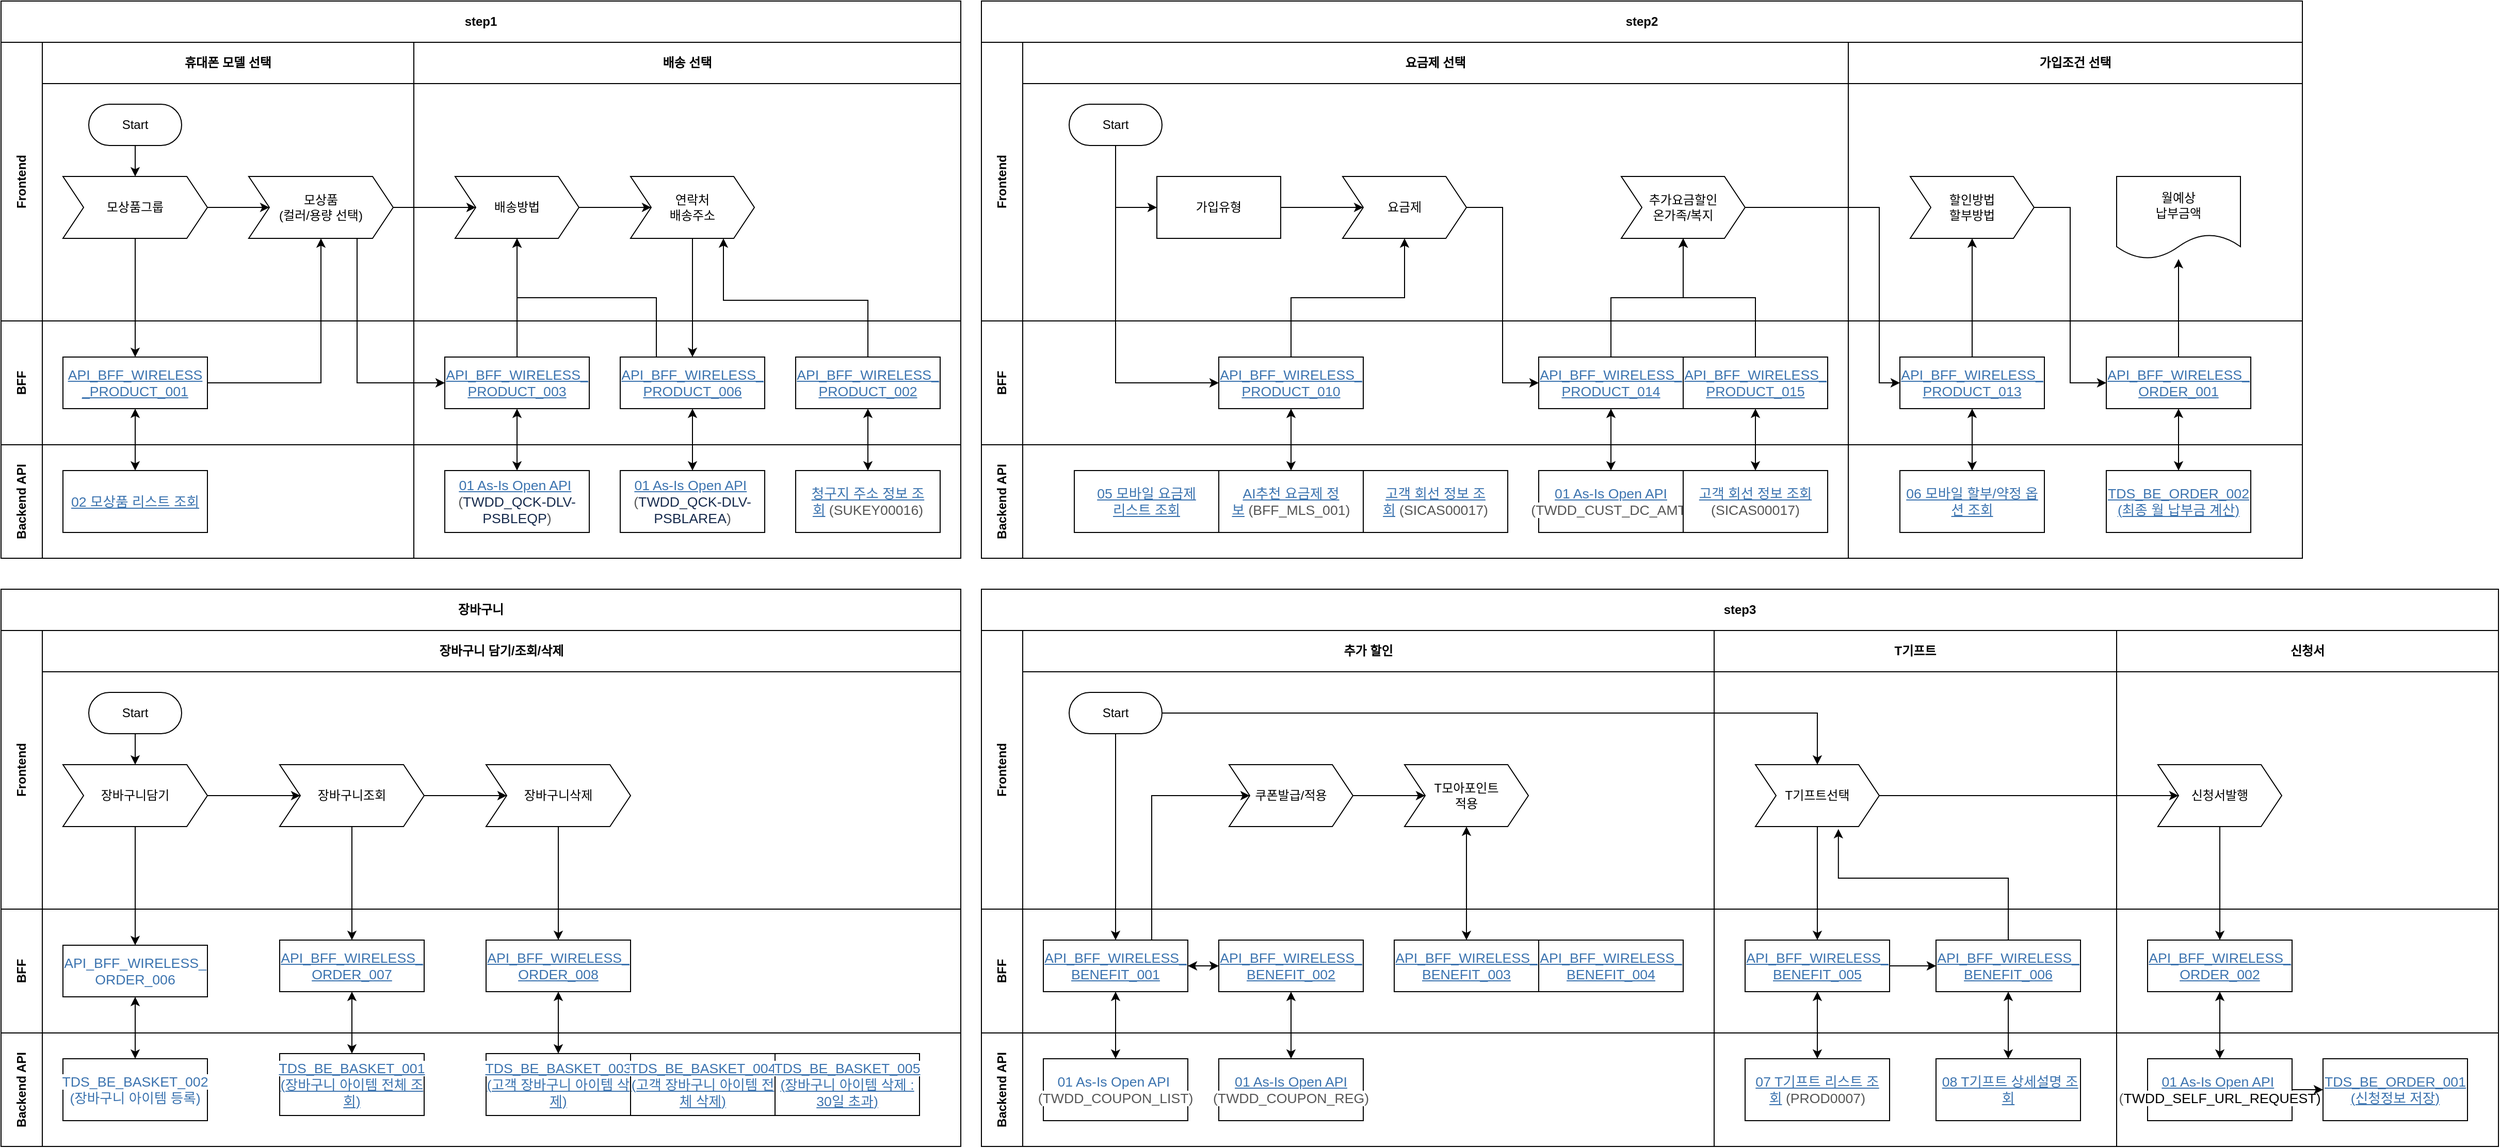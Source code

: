 <mxfile version="14.6.9" type="github">
  <diagram id="kgpKYQtTHZ0yAKxKKP6v" name="Page-1">
    <mxGraphModel dx="4063" dy="2177" grid="1" gridSize="10" guides="1" tooltips="1" connect="1" arrows="1" fold="1" page="1" pageScale="1" pageWidth="850" pageHeight="1100" math="0" shadow="0">
      <root>
        <mxCell id="0" />
        <mxCell id="1" parent="0" />
        <mxCell id="hcrP4_iupPlY2hrp6fmF-1" value="step1" style="shape=table;childLayout=tableLayout;rowLines=0;columnLines=0;startSize=40;html=1;whiteSpace=wrap;collapsible=0;recursiveResize=0;expand=0;fontStyle=1" vertex="1" parent="1">
          <mxGeometry x="50" y="40" width="930" height="540" as="geometry" />
        </mxCell>
        <mxCell id="hcrP4_iupPlY2hrp6fmF-2" value="" style="edgeStyle=orthogonalEdgeStyle;rounded=0;orthogonalLoop=1;jettySize=auto;html=1;" edge="1" parent="hcrP4_iupPlY2hrp6fmF-1" source="hcrP4_iupPlY2hrp6fmF-7" target="hcrP4_iupPlY2hrp6fmF-17">
          <mxGeometry relative="1" as="geometry" />
        </mxCell>
        <mxCell id="hcrP4_iupPlY2hrp6fmF-3" value="Frontend" style="swimlane;horizontal=0;points=[[0,0.5],[1,0.5]];portConstraint=eastwest;startSize=40;html=1;whiteSpace=wrap;collapsible=0;recursiveResize=0;expand=0;" vertex="1" parent="hcrP4_iupPlY2hrp6fmF-1">
          <mxGeometry y="40" width="930" height="270" as="geometry" />
        </mxCell>
        <mxCell id="hcrP4_iupPlY2hrp6fmF-4" value="휴대폰 모델 선택" style="swimlane;connectable=0;startSize=40;html=1;whiteSpace=wrap;collapsible=0;recursiveResize=0;expand=0;" vertex="1" parent="hcrP4_iupPlY2hrp6fmF-3">
          <mxGeometry x="40" width="360" height="270" as="geometry" />
        </mxCell>
        <mxCell id="hcrP4_iupPlY2hrp6fmF-5" style="edgeStyle=orthogonalEdgeStyle;rounded=0;orthogonalLoop=1;jettySize=auto;html=1;" edge="1" parent="hcrP4_iupPlY2hrp6fmF-4" source="hcrP4_iupPlY2hrp6fmF-6" target="hcrP4_iupPlY2hrp6fmF-7">
          <mxGeometry relative="1" as="geometry" />
        </mxCell>
        <mxCell id="hcrP4_iupPlY2hrp6fmF-6" value="Start" style="rounded=1;whiteSpace=wrap;html=1;arcSize=50;" vertex="1" parent="hcrP4_iupPlY2hrp6fmF-4">
          <mxGeometry x="45" y="60" width="90" height="40" as="geometry" />
        </mxCell>
        <mxCell id="hcrP4_iupPlY2hrp6fmF-101" style="edgeStyle=orthogonalEdgeStyle;rounded=0;orthogonalLoop=1;jettySize=auto;html=1;entryX=0;entryY=0.5;entryDx=0;entryDy=0;endArrow=classic;endFill=1;" edge="1" parent="hcrP4_iupPlY2hrp6fmF-4" source="hcrP4_iupPlY2hrp6fmF-7" target="hcrP4_iupPlY2hrp6fmF-63">
          <mxGeometry relative="1" as="geometry" />
        </mxCell>
        <mxCell id="hcrP4_iupPlY2hrp6fmF-7" value="모상품그룹" style="shape=step;perimeter=stepPerimeter;whiteSpace=wrap;html=1;fixedSize=1;" vertex="1" parent="hcrP4_iupPlY2hrp6fmF-4">
          <mxGeometry x="20" y="130" width="140" height="60" as="geometry" />
        </mxCell>
        <mxCell id="hcrP4_iupPlY2hrp6fmF-63" value="모상품&lt;br&gt;(컬러/용량 선택)" style="shape=step;perimeter=stepPerimeter;whiteSpace=wrap;html=1;fixedSize=1;" vertex="1" parent="hcrP4_iupPlY2hrp6fmF-4">
          <mxGeometry x="200" y="130" width="140" height="60" as="geometry" />
        </mxCell>
        <mxCell id="hcrP4_iupPlY2hrp6fmF-8" value="배송 선택" style="swimlane;connectable=0;startSize=40;html=1;whiteSpace=wrap;collapsible=0;recursiveResize=0;expand=0;" vertex="1" parent="hcrP4_iupPlY2hrp6fmF-3">
          <mxGeometry x="400" width="530" height="270" as="geometry" />
        </mxCell>
        <mxCell id="hcrP4_iupPlY2hrp6fmF-105" value="연락처&lt;br&gt;배송주소" style="shape=step;perimeter=stepPerimeter;whiteSpace=wrap;html=1;fixedSize=1;" vertex="1" parent="hcrP4_iupPlY2hrp6fmF-8">
          <mxGeometry x="210" y="130" width="120" height="60" as="geometry" />
        </mxCell>
        <mxCell id="hcrP4_iupPlY2hrp6fmF-89" value="배송방법" style="shape=step;perimeter=stepPerimeter;whiteSpace=wrap;html=1;fixedSize=1;" vertex="1" parent="hcrP4_iupPlY2hrp6fmF-8">
          <mxGeometry x="40" y="130" width="120" height="60" as="geometry" />
        </mxCell>
        <mxCell id="hcrP4_iupPlY2hrp6fmF-106" value="" style="edgeStyle=orthogonalEdgeStyle;rounded=0;orthogonalLoop=1;jettySize=auto;html=1;endArrow=classic;endFill=1;" edge="1" parent="hcrP4_iupPlY2hrp6fmF-8" source="hcrP4_iupPlY2hrp6fmF-89" target="hcrP4_iupPlY2hrp6fmF-105">
          <mxGeometry relative="1" as="geometry" />
        </mxCell>
        <mxCell id="hcrP4_iupPlY2hrp6fmF-90" value="" style="edgeStyle=orthogonalEdgeStyle;rounded=0;orthogonalLoop=1;jettySize=auto;html=1;endArrow=classic;endFill=1;" edge="1" parent="hcrP4_iupPlY2hrp6fmF-3" source="hcrP4_iupPlY2hrp6fmF-63" target="hcrP4_iupPlY2hrp6fmF-89">
          <mxGeometry relative="1" as="geometry" />
        </mxCell>
        <mxCell id="hcrP4_iupPlY2hrp6fmF-116" style="edgeStyle=orthogonalEdgeStyle;rounded=0;orthogonalLoop=1;jettySize=auto;html=1;entryX=0.5;entryY=0;entryDx=0;entryDy=0;startArrow=classic;startFill=1;endArrow=classic;endFill=1;" edge="1" parent="hcrP4_iupPlY2hrp6fmF-1" source="hcrP4_iupPlY2hrp6fmF-107" target="hcrP4_iupPlY2hrp6fmF-112">
          <mxGeometry relative="1" as="geometry" />
        </mxCell>
        <mxCell id="hcrP4_iupPlY2hrp6fmF-15" value="BFF" style="swimlane;horizontal=0;points=[[0,0.5],[1,0.5]];portConstraint=eastwest;startSize=40;html=1;whiteSpace=wrap;collapsible=0;recursiveResize=0;expand=0;" vertex="1" parent="hcrP4_iupPlY2hrp6fmF-1">
          <mxGeometry y="310" width="930" height="120" as="geometry" />
        </mxCell>
        <mxCell id="hcrP4_iupPlY2hrp6fmF-16" value="" style="swimlane;connectable=0;startSize=0;html=1;whiteSpace=wrap;collapsible=0;recursiveResize=0;expand=0;" vertex="1" parent="hcrP4_iupPlY2hrp6fmF-15">
          <mxGeometry x="40" width="360" height="120" as="geometry" />
        </mxCell>
        <mxCell id="hcrP4_iupPlY2hrp6fmF-17" value="&lt;a href=&quot;https://tde.sktelecom.com/wiki/display/TDSAPIM/API_BFF_WIRELESS_PRODUCT_001&quot; style=&quot;color: rgb(59 , 115 , 175) ; font-family: &amp;#34;맑은 고딕&amp;#34; , &amp;#34;seoul&amp;#34; , &amp;#34;arial&amp;#34; , &amp;#34;helvetica&amp;#34; ; font-size: 13.333px ; text-align: left ; background-color: rgb(255 , 255 , 255)&quot;&gt;API_BFF_WIRELESS&lt;br&gt;_PRODUCT_001&lt;/a&gt;" style="rounded=0;whiteSpace=wrap;html=1;" vertex="1" parent="hcrP4_iupPlY2hrp6fmF-16">
          <mxGeometry x="20" y="35" width="140" height="50" as="geometry" />
        </mxCell>
        <mxCell id="hcrP4_iupPlY2hrp6fmF-18" value="" style="swimlane;connectable=0;startSize=0;html=1;whiteSpace=wrap;collapsible=0;recursiveResize=0;expand=0;" vertex="1" parent="hcrP4_iupPlY2hrp6fmF-15">
          <mxGeometry x="400" width="530" height="120" as="geometry" />
        </mxCell>
        <mxCell id="hcrP4_iupPlY2hrp6fmF-107" value="&lt;a href=&quot;https://tde.sktelecom.com/wiki/display/TDSAPIM/API_BFF_WIRELESS_PRODUCT_003&quot; style=&quot;color: rgb(59 , 115 , 175) ; font-family: &amp;#34;맑은 고딕&amp;#34; , &amp;#34;seoul&amp;#34; , &amp;#34;arial&amp;#34; , &amp;#34;helvetica&amp;#34; ; font-size: 13.333px ; text-align: left ; background-color: rgb(255 , 255 , 255)&quot;&gt;API_BFF_WIRELESS_&lt;br&gt;PRODUCT_003&lt;/a&gt;" style="rounded=0;whiteSpace=wrap;html=1;" vertex="1" parent="hcrP4_iupPlY2hrp6fmF-18">
          <mxGeometry x="30" y="35" width="140" height="50" as="geometry" />
        </mxCell>
        <mxCell id="hcrP4_iupPlY2hrp6fmF-108" value="&lt;a href=&quot;https://tde.sktelecom.com/wiki/display/TDSAPIM/API_BFF_WIRELESS_PRODUCT_006&quot; style=&quot;color: rgb(59 , 115 , 175) ; font-family: &amp;#34;맑은 고딕&amp;#34; , &amp;#34;seoul&amp;#34; , &amp;#34;arial&amp;#34; , &amp;#34;helvetica&amp;#34; ; font-size: 13.333px ; text-align: left ; background-color: rgb(255 , 255 , 255)&quot;&gt;API_BFF_WIRELESS_&lt;br&gt;PRODUCT_006&lt;/a&gt;" style="rounded=0;whiteSpace=wrap;html=1;" vertex="1" parent="hcrP4_iupPlY2hrp6fmF-18">
          <mxGeometry x="200" y="35" width="140" height="50" as="geometry" />
        </mxCell>
        <mxCell id="hcrP4_iupPlY2hrp6fmF-117" style="edgeStyle=orthogonalEdgeStyle;rounded=0;orthogonalLoop=1;jettySize=auto;html=1;startArrow=classic;startFill=1;endArrow=classic;endFill=1;entryX=0.5;entryY=0;entryDx=0;entryDy=0;" edge="1" parent="hcrP4_iupPlY2hrp6fmF-1" source="hcrP4_iupPlY2hrp6fmF-108" target="hcrP4_iupPlY2hrp6fmF-113">
          <mxGeometry relative="1" as="geometry">
            <mxPoint x="670.0" y="610" as="targetPoint" />
          </mxGeometry>
        </mxCell>
        <mxCell id="hcrP4_iupPlY2hrp6fmF-47" value="Backend API" style="swimlane;horizontal=0;points=[[0,0.5],[1,0.5]];portConstraint=eastwest;startSize=40;html=1;whiteSpace=wrap;collapsible=0;recursiveResize=0;expand=0;" vertex="1" parent="hcrP4_iupPlY2hrp6fmF-1">
          <mxGeometry y="430" width="930" height="110" as="geometry" />
        </mxCell>
        <mxCell id="hcrP4_iupPlY2hrp6fmF-48" style="swimlane;connectable=0;startSize=0;html=1;whiteSpace=wrap;collapsible=0;recursiveResize=0;expand=0;" vertex="1" parent="hcrP4_iupPlY2hrp6fmF-47">
          <mxGeometry x="40" width="360" height="110" as="geometry" />
        </mxCell>
        <mxCell id="hcrP4_iupPlY2hrp6fmF-51" value="&lt;a href=&quot;https://tde.sktelecom.com/wiki/pages/viewpage.action?pageId=327658173&quot; style=&quot;color: rgb(59 , 115 , 175) ; font-family: &amp;#34;맑은 고딕&amp;#34; , &amp;#34;seoul&amp;#34; , &amp;#34;arial&amp;#34; , &amp;#34;helvetica&amp;#34; ; font-size: 13.333px ; text-align: left ; background-color: rgb(255 , 255 , 255)&quot;&gt;02 모상품 리스트 조회&lt;/a&gt;" style="whiteSpace=wrap;html=1;rounded=0;" vertex="1" parent="hcrP4_iupPlY2hrp6fmF-48">
          <mxGeometry x="20" y="25" width="140" height="60" as="geometry" />
        </mxCell>
        <mxCell id="hcrP4_iupPlY2hrp6fmF-49" style="swimlane;connectable=0;startSize=0;html=1;whiteSpace=wrap;collapsible=0;recursiveResize=0;expand=0;" vertex="1" parent="hcrP4_iupPlY2hrp6fmF-47">
          <mxGeometry x="400" width="530" height="110" as="geometry" />
        </mxCell>
        <mxCell id="hcrP4_iupPlY2hrp6fmF-112" value="&lt;a href=&quot;https://tde.sktelecom.com/wiki/display/TDSAPIM/01+As-Is+Open+API&quot; style=&quot;text-align: left ; color: rgb(59 , 115 , 175) ; font-family: &amp;#34;맑은 고딕&amp;#34; , &amp;#34;seoul&amp;#34; , &amp;#34;arial&amp;#34; , &amp;#34;helvetica&amp;#34; ; font-size: 13.333px ; background-color: rgb(255 , 255 , 255)&quot;&gt;01 As-Is Open API&lt;/a&gt;&lt;span style=&quot;text-align: left ; color: rgb(85 , 85 , 85) ; font-family: &amp;#34;맑은 고딕&amp;#34; , &amp;#34;seoul&amp;#34; , &amp;#34;arial&amp;#34; , &amp;#34;helvetica&amp;#34; ; font-size: 13.333px ; background-color: rgb(255 , 255 , 255)&quot;&gt;&amp;nbsp;&lt;br&gt;(&lt;/span&gt;&lt;span style=&quot;text-align: left ; font-family: &amp;#34;맑은 고딕&amp;#34; , &amp;#34;seoul&amp;#34; , &amp;#34;arial&amp;#34; , &amp;#34;helvetica&amp;#34; ; font-size: 13.333px ; background-color: rgb(255 , 255 , 255) ; color: rgb(23 , 43 , 77)&quot;&gt;TWDD_QCK-DLV-PSBLEQP&lt;/span&gt;&lt;span style=&quot;text-align: left ; color: rgb(85 , 85 , 85) ; font-family: &amp;#34;맑은 고딕&amp;#34; , &amp;#34;seoul&amp;#34; , &amp;#34;arial&amp;#34; , &amp;#34;helvetica&amp;#34; ; font-size: 13.333px ; background-color: rgb(255 , 255 , 255)&quot;&gt;)&lt;/span&gt;" style="whiteSpace=wrap;html=1;rounded=0;" vertex="1" parent="hcrP4_iupPlY2hrp6fmF-49">
          <mxGeometry x="30" y="25" width="140" height="60" as="geometry" />
        </mxCell>
        <mxCell id="hcrP4_iupPlY2hrp6fmF-113" value="&lt;a href=&quot;https://tde.sktelecom.com/wiki/display/TDSAPIM/01+As-Is+Open+API&quot; style=&quot;text-align: left ; color: rgb(59 , 115 , 175) ; font-family: &amp;#34;맑은 고딕&amp;#34; , &amp;#34;seoul&amp;#34; , &amp;#34;arial&amp;#34; , &amp;#34;helvetica&amp;#34; ; font-size: 13.333px ; background-color: rgb(255 , 255 , 255)&quot;&gt;01 As-Is Open API&lt;/a&gt;&lt;span style=&quot;text-align: left ; color: rgb(85 , 85 , 85) ; font-family: &amp;#34;맑은 고딕&amp;#34; , &amp;#34;seoul&amp;#34; , &amp;#34;arial&amp;#34; , &amp;#34;helvetica&amp;#34; ; font-size: 13.333px ; background-color: rgb(255 , 255 , 255)&quot;&gt;&amp;nbsp;&lt;br&gt;(&lt;/span&gt;&lt;span style=&quot;text-align: left ; font-family: &amp;#34;맑은 고딕&amp;#34; , &amp;#34;seoul&amp;#34; , &amp;#34;arial&amp;#34; , &amp;#34;helvetica&amp;#34; ; font-size: 13.333px ; background-color: rgb(255 , 255 , 255) ; color: rgb(23 , 43 , 77)&quot;&gt;TWDD_QCK-DLV-PSBLAREA&lt;/span&gt;&lt;span style=&quot;text-align: left ; color: rgb(85 , 85 , 85) ; font-family: &amp;#34;맑은 고딕&amp;#34; , &amp;#34;seoul&amp;#34; , &amp;#34;arial&amp;#34; , &amp;#34;helvetica&amp;#34; ; font-size: 13.333px ; background-color: rgb(255 , 255 , 255)&quot;&gt;)&lt;/span&gt;" style="whiteSpace=wrap;html=1;rounded=0;" vertex="1" parent="hcrP4_iupPlY2hrp6fmF-49">
          <mxGeometry x="200" y="25" width="140" height="60" as="geometry" />
        </mxCell>
        <mxCell id="hcrP4_iupPlY2hrp6fmF-127" value="&lt;a href=&quot;https://tde.sktelecom.com/wiki/display/TDSAPIM/API_BFF_WIRELESS_PRODUCT_002&quot; style=&quot;color: rgb(59 , 115 , 175) ; font-family: &amp;#34;맑은 고딕&amp;#34; , &amp;#34;seoul&amp;#34; , &amp;#34;arial&amp;#34; , &amp;#34;helvetica&amp;#34; ; font-size: 13.333px ; text-align: left ; background-color: rgb(255 , 255 , 255)&quot;&gt;API_BFF_WIRELESS_&lt;br&gt;PRODUCT_002&lt;/a&gt;" style="rounded=0;whiteSpace=wrap;html=1;" vertex="1" parent="hcrP4_iupPlY2hrp6fmF-49">
          <mxGeometry x="370" y="-85" width="140" height="50" as="geometry" />
        </mxCell>
        <mxCell id="hcrP4_iupPlY2hrp6fmF-128" style="edgeStyle=orthogonalEdgeStyle;rounded=0;orthogonalLoop=1;jettySize=auto;html=1;startArrow=classic;startFill=1;endArrow=classic;endFill=1;entryX=0.5;entryY=0;entryDx=0;entryDy=0;" edge="1" parent="hcrP4_iupPlY2hrp6fmF-49" source="hcrP4_iupPlY2hrp6fmF-127" target="hcrP4_iupPlY2hrp6fmF-129">
          <mxGeometry relative="1" as="geometry">
            <mxPoint x="270.0" y="-300" as="targetPoint" />
          </mxGeometry>
        </mxCell>
        <mxCell id="hcrP4_iupPlY2hrp6fmF-129" value="&lt;a href=&quot;https://tde.sktelecom.com/wiki/pages/viewpage.action?pageId=334401032&quot; style=&quot;color: rgb(59 , 115 , 175) ; font-family: &amp;#34;맑은 고딕&amp;#34; , &amp;#34;seoul&amp;#34; , &amp;#34;arial&amp;#34; , &amp;#34;helvetica&amp;#34; ; font-size: 13.333px ; text-align: left ; background-color: rgb(255 , 255 , 255)&quot;&gt;청구지 주소 정보 조회&lt;/a&gt;&lt;span style=&quot;color: rgb(85 , 85 , 85) ; font-family: &amp;#34;맑은 고딕&amp;#34; , &amp;#34;seoul&amp;#34; , &amp;#34;arial&amp;#34; , &amp;#34;helvetica&amp;#34; ; font-size: 13.333px ; text-align: left ; background-color: rgb(255 , 255 , 255)&quot;&gt;&amp;nbsp;(SUKEY00016)&lt;/span&gt;" style="whiteSpace=wrap;html=1;rounded=0;" vertex="1" parent="hcrP4_iupPlY2hrp6fmF-49">
          <mxGeometry x="370" y="25" width="140" height="60" as="geometry" />
        </mxCell>
        <mxCell id="hcrP4_iupPlY2hrp6fmF-82" style="edgeStyle=orthogonalEdgeStyle;rounded=0;orthogonalLoop=1;jettySize=auto;html=1;endArrow=classic;endFill=1;entryX=0.5;entryY=1;entryDx=0;entryDy=0;" edge="1" parent="hcrP4_iupPlY2hrp6fmF-1" source="hcrP4_iupPlY2hrp6fmF-17" target="hcrP4_iupPlY2hrp6fmF-63">
          <mxGeometry relative="1" as="geometry">
            <mxPoint x="255" y="420" as="targetPoint" />
          </mxGeometry>
        </mxCell>
        <mxCell id="hcrP4_iupPlY2hrp6fmF-99" style="edgeStyle=orthogonalEdgeStyle;rounded=0;orthogonalLoop=1;jettySize=auto;html=1;entryX=0.5;entryY=1;entryDx=0;entryDy=0;endArrow=classic;endFill=1;startArrow=classic;startFill=1;" edge="1" parent="hcrP4_iupPlY2hrp6fmF-1" source="hcrP4_iupPlY2hrp6fmF-51" target="hcrP4_iupPlY2hrp6fmF-17">
          <mxGeometry relative="1" as="geometry" />
        </mxCell>
        <mxCell id="hcrP4_iupPlY2hrp6fmF-120" style="edgeStyle=orthogonalEdgeStyle;rounded=0;orthogonalLoop=1;jettySize=auto;html=1;exitX=0.75;exitY=1;exitDx=0;exitDy=0;entryX=0;entryY=0.5;entryDx=0;entryDy=0;startArrow=none;startFill=0;endArrow=classic;endFill=1;" edge="1" parent="hcrP4_iupPlY2hrp6fmF-1" source="hcrP4_iupPlY2hrp6fmF-63" target="hcrP4_iupPlY2hrp6fmF-107">
          <mxGeometry relative="1" as="geometry" />
        </mxCell>
        <mxCell id="hcrP4_iupPlY2hrp6fmF-122" style="edgeStyle=orthogonalEdgeStyle;rounded=0;orthogonalLoop=1;jettySize=auto;html=1;startArrow=none;startFill=0;endArrow=classic;endFill=1;" edge="1" parent="hcrP4_iupPlY2hrp6fmF-1" source="hcrP4_iupPlY2hrp6fmF-105" target="hcrP4_iupPlY2hrp6fmF-108">
          <mxGeometry relative="1" as="geometry" />
        </mxCell>
        <mxCell id="hcrP4_iupPlY2hrp6fmF-123" style="edgeStyle=orthogonalEdgeStyle;rounded=0;orthogonalLoop=1;jettySize=auto;html=1;exitX=0.25;exitY=0;exitDx=0;exitDy=0;entryX=0.5;entryY=1;entryDx=0;entryDy=0;startArrow=none;startFill=0;endArrow=classic;endFill=1;" edge="1" parent="hcrP4_iupPlY2hrp6fmF-1" source="hcrP4_iupPlY2hrp6fmF-108" target="hcrP4_iupPlY2hrp6fmF-89">
          <mxGeometry relative="1" as="geometry" />
        </mxCell>
        <mxCell id="hcrP4_iupPlY2hrp6fmF-130" style="edgeStyle=orthogonalEdgeStyle;rounded=0;orthogonalLoop=1;jettySize=auto;html=1;entryX=0.75;entryY=1;entryDx=0;entryDy=0;startArrow=none;startFill=0;endArrow=classic;endFill=1;" edge="1" parent="hcrP4_iupPlY2hrp6fmF-1" source="hcrP4_iupPlY2hrp6fmF-127" target="hcrP4_iupPlY2hrp6fmF-105">
          <mxGeometry relative="1" as="geometry">
            <Array as="points">
              <mxPoint x="840" y="290" />
              <mxPoint x="700" y="290" />
            </Array>
          </mxGeometry>
        </mxCell>
        <mxCell id="hcrP4_iupPlY2hrp6fmF-126" style="edgeStyle=orthogonalEdgeStyle;rounded=0;orthogonalLoop=1;jettySize=auto;html=1;startArrow=none;startFill=0;endArrow=classic;endFill=1;entryX=0.5;entryY=1;entryDx=0;entryDy=0;" edge="1" parent="hcrP4_iupPlY2hrp6fmF-1" source="hcrP4_iupPlY2hrp6fmF-107" target="hcrP4_iupPlY2hrp6fmF-89">
          <mxGeometry relative="1" as="geometry">
            <mxPoint x="640" y="230" as="targetPoint" />
          </mxGeometry>
        </mxCell>
        <mxCell id="hcrP4_iupPlY2hrp6fmF-214" value="step2" style="shape=table;childLayout=tableLayout;rowLines=0;columnLines=0;startSize=40;html=1;whiteSpace=wrap;collapsible=0;recursiveResize=0;expand=0;fontStyle=1" vertex="1" parent="1">
          <mxGeometry x="1000" y="40" width="1280.0" height="540" as="geometry" />
        </mxCell>
        <mxCell id="hcrP4_iupPlY2hrp6fmF-216" value="Frontend" style="swimlane;horizontal=0;points=[[0,0.5],[1,0.5]];portConstraint=eastwest;startSize=40;html=1;whiteSpace=wrap;collapsible=0;recursiveResize=0;expand=0;" vertex="1" parent="hcrP4_iupPlY2hrp6fmF-214">
          <mxGeometry y="40" width="1280.0" height="270" as="geometry" />
        </mxCell>
        <mxCell id="hcrP4_iupPlY2hrp6fmF-217" value="요금제 선택" style="swimlane;connectable=0;startSize=40;html=1;whiteSpace=wrap;collapsible=0;recursiveResize=0;expand=0;" vertex="1" parent="hcrP4_iupPlY2hrp6fmF-216">
          <mxGeometry x="40" width="800" height="270" as="geometry" />
        </mxCell>
        <mxCell id="hcrP4_iupPlY2hrp6fmF-266" style="edgeStyle=orthogonalEdgeStyle;rounded=0;orthogonalLoop=1;jettySize=auto;html=1;entryX=0;entryY=0.5;entryDx=0;entryDy=0;startArrow=none;startFill=0;endArrow=classic;endFill=1;" edge="1" parent="hcrP4_iupPlY2hrp6fmF-217" source="hcrP4_iupPlY2hrp6fmF-253" target="hcrP4_iupPlY2hrp6fmF-257">
          <mxGeometry relative="1" as="geometry" />
        </mxCell>
        <mxCell id="hcrP4_iupPlY2hrp6fmF-253" value="가입유형" style="whiteSpace=wrap;html=1;" vertex="1" parent="hcrP4_iupPlY2hrp6fmF-217">
          <mxGeometry x="130" y="130" width="120" height="60" as="geometry" />
        </mxCell>
        <mxCell id="hcrP4_iupPlY2hrp6fmF-257" value="요금제" style="shape=step;perimeter=stepPerimeter;whiteSpace=wrap;html=1;fixedSize=1;" vertex="1" parent="hcrP4_iupPlY2hrp6fmF-217">
          <mxGeometry x="310" y="130" width="120" height="60" as="geometry" />
        </mxCell>
        <mxCell id="hcrP4_iupPlY2hrp6fmF-295" value="추가요금할인&lt;br&gt;온가족/복지" style="shape=step;perimeter=stepPerimeter;whiteSpace=wrap;html=1;fixedSize=1;" vertex="1" parent="hcrP4_iupPlY2hrp6fmF-217">
          <mxGeometry x="580" y="130" width="120" height="60" as="geometry" />
        </mxCell>
        <mxCell id="hcrP4_iupPlY2hrp6fmF-440" style="edgeStyle=orthogonalEdgeStyle;rounded=0;orthogonalLoop=1;jettySize=auto;html=1;entryX=0;entryY=0.5;entryDx=0;entryDy=0;startArrow=none;startFill=0;endArrow=classic;endFill=1;strokeColor=#000000;" edge="1" parent="hcrP4_iupPlY2hrp6fmF-217" source="hcrP4_iupPlY2hrp6fmF-357" target="hcrP4_iupPlY2hrp6fmF-253">
          <mxGeometry relative="1" as="geometry" />
        </mxCell>
        <mxCell id="hcrP4_iupPlY2hrp6fmF-357" value="Start" style="rounded=1;whiteSpace=wrap;html=1;arcSize=50;" vertex="1" parent="hcrP4_iupPlY2hrp6fmF-217">
          <mxGeometry x="45" y="60" width="90" height="40" as="geometry" />
        </mxCell>
        <mxCell id="hcrP4_iupPlY2hrp6fmF-223" value="가입조건 선택" style="swimlane;connectable=0;startSize=40;html=1;whiteSpace=wrap;collapsible=0;recursiveResize=0;expand=0;" vertex="1" parent="hcrP4_iupPlY2hrp6fmF-216">
          <mxGeometry x="840" width="440" height="270" as="geometry" />
        </mxCell>
        <mxCell id="hcrP4_iupPlY2hrp6fmF-261" value="할인방법&lt;br&gt;할부방법" style="shape=step;perimeter=stepPerimeter;whiteSpace=wrap;html=1;fixedSize=1;" vertex="1" parent="hcrP4_iupPlY2hrp6fmF-223">
          <mxGeometry x="60" y="130" width="120" height="60" as="geometry" />
        </mxCell>
        <mxCell id="hcrP4_iupPlY2hrp6fmF-284" style="edgeStyle=orthogonalEdgeStyle;rounded=0;orthogonalLoop=1;jettySize=auto;html=1;entryX=0.5;entryY=1;entryDx=0;entryDy=0;startArrow=none;startFill=0;endArrow=classic;endFill=1;" edge="1" parent="hcrP4_iupPlY2hrp6fmF-223" source="hcrP4_iupPlY2hrp6fmF-231" target="hcrP4_iupPlY2hrp6fmF-261">
          <mxGeometry relative="1" as="geometry" />
        </mxCell>
        <mxCell id="hcrP4_iupPlY2hrp6fmF-231" value="&lt;a href=&quot;https://tde.sktelecom.com/wiki/display/TDSAPIM/API_BFF_WIRELESS_PRODUCT_013&quot; style=&quot;color: rgb(59 , 115 , 175) ; font-family: &amp;#34;맑은 고딕&amp;#34; , &amp;#34;seoul&amp;#34; , &amp;#34;arial&amp;#34; , &amp;#34;helvetica&amp;#34; ; font-size: 13.333px ; text-align: left ; background-color: rgb(255 , 255 , 255)&quot;&gt;API_BFF_WIRELESS_&lt;br&gt;PRODUCT_013&lt;/a&gt;" style="rounded=0;whiteSpace=wrap;html=1;" vertex="1" parent="hcrP4_iupPlY2hrp6fmF-223">
          <mxGeometry x="50" y="305" width="140" height="50" as="geometry" />
        </mxCell>
        <mxCell id="hcrP4_iupPlY2hrp6fmF-238" value="&lt;a href=&quot;https://tde.sktelecom.com/wiki/pages/viewpage.action?pageId=331285333&quot; style=&quot;color: rgb(59 , 115 , 175) ; font-family: &amp;#34;맑은 고딕&amp;#34; , &amp;#34;seoul&amp;#34; , &amp;#34;arial&amp;#34; , &amp;#34;helvetica&amp;#34; ; font-size: 13.333px ; text-align: left ; background-color: rgb(255 , 255 , 255)&quot;&gt;06 모바일 할부/약정 옵션 조회&lt;/a&gt;" style="whiteSpace=wrap;html=1;rounded=0;" vertex="1" parent="hcrP4_iupPlY2hrp6fmF-223">
          <mxGeometry x="50" y="415" width="140" height="60" as="geometry" />
        </mxCell>
        <mxCell id="hcrP4_iupPlY2hrp6fmF-246" style="edgeStyle=orthogonalEdgeStyle;rounded=0;orthogonalLoop=1;jettySize=auto;html=1;entryX=0.5;entryY=1;entryDx=0;entryDy=0;endArrow=classic;endFill=1;startArrow=classic;startFill=1;" edge="1" parent="hcrP4_iupPlY2hrp6fmF-223" source="hcrP4_iupPlY2hrp6fmF-238" target="hcrP4_iupPlY2hrp6fmF-231">
          <mxGeometry relative="1" as="geometry" />
        </mxCell>
        <mxCell id="hcrP4_iupPlY2hrp6fmF-286" value="월예상&lt;br&gt;납부금액" style="shape=document;whiteSpace=wrap;html=1;boundedLbl=1;" vertex="1" parent="hcrP4_iupPlY2hrp6fmF-223">
          <mxGeometry x="260" y="130" width="120" height="80" as="geometry" />
        </mxCell>
        <mxCell id="hcrP4_iupPlY2hrp6fmF-309" style="edgeStyle=orthogonalEdgeStyle;rounded=0;orthogonalLoop=1;jettySize=auto;html=1;entryX=0;entryY=0.5;entryDx=0;entryDy=0;startArrow=none;startFill=0;endArrow=classic;endFill=1;" edge="1" parent="hcrP4_iupPlY2hrp6fmF-216" source="hcrP4_iupPlY2hrp6fmF-295" target="hcrP4_iupPlY2hrp6fmF-231">
          <mxGeometry relative="1" as="geometry">
            <Array as="points">
              <mxPoint x="870" y="160" />
              <mxPoint x="870" y="330" />
            </Array>
          </mxGeometry>
        </mxCell>
        <mxCell id="hcrP4_iupPlY2hrp6fmF-287" value="" style="edgeStyle=orthogonalEdgeStyle;rounded=0;orthogonalLoop=1;jettySize=auto;html=1;startArrow=none;startFill=0;endArrow=classic;endFill=1;entryX=0;entryY=0.5;entryDx=0;entryDy=0;" edge="1" parent="hcrP4_iupPlY2hrp6fmF-214" source="hcrP4_iupPlY2hrp6fmF-261" target="hcrP4_iupPlY2hrp6fmF-288">
          <mxGeometry relative="1" as="geometry" />
        </mxCell>
        <mxCell id="hcrP4_iupPlY2hrp6fmF-291" style="edgeStyle=orthogonalEdgeStyle;rounded=0;orthogonalLoop=1;jettySize=auto;html=1;entryX=0.5;entryY=1;entryDx=0;entryDy=0;startArrow=none;startFill=0;endArrow=classic;endFill=1;" edge="1" parent="hcrP4_iupPlY2hrp6fmF-214" source="hcrP4_iupPlY2hrp6fmF-288" target="hcrP4_iupPlY2hrp6fmF-286">
          <mxGeometry relative="1" as="geometry" />
        </mxCell>
        <mxCell id="hcrP4_iupPlY2hrp6fmF-281" style="edgeStyle=orthogonalEdgeStyle;rounded=0;orthogonalLoop=1;jettySize=auto;html=1;startArrow=classic;startFill=1;endArrow=classic;endFill=1;entryX=0.5;entryY=0;entryDx=0;entryDy=0;" edge="1" parent="hcrP4_iupPlY2hrp6fmF-214" source="hcrP4_iupPlY2hrp6fmF-275" target="hcrP4_iupPlY2hrp6fmF-276">
          <mxGeometry relative="1" as="geometry" />
        </mxCell>
        <mxCell id="hcrP4_iupPlY2hrp6fmF-282" style="edgeStyle=orthogonalEdgeStyle;rounded=0;orthogonalLoop=1;jettySize=auto;html=1;entryX=0.5;entryY=1;entryDx=0;entryDy=0;startArrow=none;startFill=0;endArrow=classic;endFill=1;" edge="1" parent="hcrP4_iupPlY2hrp6fmF-214" source="hcrP4_iupPlY2hrp6fmF-275" target="hcrP4_iupPlY2hrp6fmF-257">
          <mxGeometry relative="1" as="geometry" />
        </mxCell>
        <mxCell id="hcrP4_iupPlY2hrp6fmF-307" style="edgeStyle=orthogonalEdgeStyle;rounded=0;orthogonalLoop=1;jettySize=auto;html=1;entryX=0.5;entryY=1;entryDx=0;entryDy=0;startArrow=none;startFill=0;endArrow=classic;endFill=1;" edge="1" parent="hcrP4_iupPlY2hrp6fmF-214" source="hcrP4_iupPlY2hrp6fmF-301" target="hcrP4_iupPlY2hrp6fmF-295">
          <mxGeometry relative="1" as="geometry" />
        </mxCell>
        <mxCell id="hcrP4_iupPlY2hrp6fmF-308" style="edgeStyle=orthogonalEdgeStyle;rounded=0;orthogonalLoop=1;jettySize=auto;html=1;entryX=0.5;entryY=1;entryDx=0;entryDy=0;startArrow=none;startFill=0;endArrow=classic;endFill=1;" edge="1" parent="hcrP4_iupPlY2hrp6fmF-214" source="hcrP4_iupPlY2hrp6fmF-304" target="hcrP4_iupPlY2hrp6fmF-295">
          <mxGeometry relative="1" as="geometry" />
        </mxCell>
        <mxCell id="hcrP4_iupPlY2hrp6fmF-296" value="" style="edgeStyle=orthogonalEdgeStyle;rounded=0;orthogonalLoop=1;jettySize=auto;html=1;startArrow=none;startFill=0;endArrow=classic;endFill=1;entryX=0;entryY=0.5;entryDx=0;entryDy=0;" edge="1" parent="hcrP4_iupPlY2hrp6fmF-214" source="hcrP4_iupPlY2hrp6fmF-257" target="hcrP4_iupPlY2hrp6fmF-301">
          <mxGeometry relative="1" as="geometry" />
        </mxCell>
        <mxCell id="hcrP4_iupPlY2hrp6fmF-229" value="BFF" style="swimlane;horizontal=0;points=[[0,0.5],[1,0.5]];portConstraint=eastwest;startSize=40;html=1;whiteSpace=wrap;collapsible=0;recursiveResize=0;expand=0;" vertex="1" parent="hcrP4_iupPlY2hrp6fmF-214">
          <mxGeometry y="310" width="1280.0" height="120" as="geometry" />
        </mxCell>
        <mxCell id="hcrP4_iupPlY2hrp6fmF-230" value="" style="swimlane;connectable=0;startSize=0;html=1;whiteSpace=wrap;collapsible=0;recursiveResize=0;expand=0;" vertex="1" parent="hcrP4_iupPlY2hrp6fmF-229">
          <mxGeometry x="40" width="800" height="120" as="geometry" />
        </mxCell>
        <mxCell id="hcrP4_iupPlY2hrp6fmF-275" value="&lt;a href=&quot;https://tde.sktelecom.com/wiki/display/TDSAPIM/API_BFF_WIRELESS_PRODUCT_010&quot; style=&quot;text-align: left ; color: rgb(59 , 115 , 175) ; font-family: &amp;#34;맑은 고딕&amp;#34; , &amp;#34;seoul&amp;#34; , &amp;#34;arial&amp;#34; , &amp;#34;helvetica&amp;#34; ; font-size: 13.333px ; background-color: rgb(255 , 255 , 255)&quot;&gt;API_BFF_WIRELESS_&lt;br&gt;PRODUCT_010&lt;/a&gt;" style="rounded=0;whiteSpace=wrap;html=1;" vertex="1" parent="hcrP4_iupPlY2hrp6fmF-230">
          <mxGeometry x="190" y="35" width="140" height="50" as="geometry" />
        </mxCell>
        <mxCell id="hcrP4_iupPlY2hrp6fmF-301" value="&lt;a href=&quot;https://tde.sktelecom.com/wiki/display/TDSAPIM/API_BFF_WIRELESS_PRODUCT_014&quot; style=&quot;text-align: left ; color: rgb(59 , 115 , 175) ; font-family: &amp;#34;맑은 고딕&amp;#34; , &amp;#34;seoul&amp;#34; , &amp;#34;arial&amp;#34; , &amp;#34;helvetica&amp;#34; ; font-size: 13.333px ; background-color: rgb(255 , 255 , 255)&quot;&gt;API_BFF_WIRELESS_&lt;br&gt;PRODUCT_014&lt;/a&gt;" style="rounded=0;whiteSpace=wrap;html=1;" vertex="1" parent="hcrP4_iupPlY2hrp6fmF-230">
          <mxGeometry x="500" y="35" width="140" height="50" as="geometry" />
        </mxCell>
        <mxCell id="hcrP4_iupPlY2hrp6fmF-302" value="&lt;a href=&quot;https://tde.sktelecom.com/wiki/display/TDSAPIM/01+As-Is+Open+API&quot; style=&quot;text-align: left ; color: rgb(59 , 115 , 175) ; font-family: &amp;#34;맑은 고딕&amp;#34; , &amp;#34;seoul&amp;#34; , &amp;#34;arial&amp;#34; , &amp;#34;helvetica&amp;#34; ; font-size: 13.333px ; background-color: rgb(255 , 255 , 255)&quot;&gt;01 As-Is Open API&lt;/a&gt;&lt;br&gt;&lt;span style=&quot;text-align: left ; color: rgb(85 , 85 , 85) ; font-family: &amp;#34;맑은 고딕&amp;#34; , &amp;#34;seoul&amp;#34; , &amp;#34;arial&amp;#34; , &amp;#34;helvetica&amp;#34; ; font-size: 13.333px ; background-color: rgb(255 , 255 , 255)&quot;&gt;(TWDD_CUST_DC_AMT)&lt;/span&gt;" style="whiteSpace=wrap;html=1;rounded=0;" vertex="1" parent="hcrP4_iupPlY2hrp6fmF-230">
          <mxGeometry x="500" y="145" width="140" height="60" as="geometry" />
        </mxCell>
        <mxCell id="hcrP4_iupPlY2hrp6fmF-303" style="edgeStyle=orthogonalEdgeStyle;rounded=0;orthogonalLoop=1;jettySize=auto;html=1;entryX=0.5;entryY=1;entryDx=0;entryDy=0;endArrow=classic;endFill=1;startArrow=classic;startFill=1;" edge="1" parent="hcrP4_iupPlY2hrp6fmF-230" source="hcrP4_iupPlY2hrp6fmF-302" target="hcrP4_iupPlY2hrp6fmF-301">
          <mxGeometry relative="1" as="geometry" />
        </mxCell>
        <mxCell id="hcrP4_iupPlY2hrp6fmF-304" value="&lt;a href=&quot;https://tde.sktelecom.com/wiki/display/TDSAPIM/API_BFF_WIRELESS_PRODUCT_015&quot; style=&quot;text-align: left ; color: rgb(59 , 115 , 175) ; font-family: &amp;#34;맑은 고딕&amp;#34; , &amp;#34;seoul&amp;#34; , &amp;#34;arial&amp;#34; , &amp;#34;helvetica&amp;#34; ; font-size: 13.333px ; background-color: rgb(255 , 255 , 255)&quot;&gt;API_BFF_WIRELESS_&lt;br&gt;PRODUCT_015&lt;/a&gt;" style="rounded=0;whiteSpace=wrap;html=1;" vertex="1" parent="hcrP4_iupPlY2hrp6fmF-230">
          <mxGeometry x="640" y="35" width="140" height="50" as="geometry" />
        </mxCell>
        <mxCell id="hcrP4_iupPlY2hrp6fmF-305" value="&lt;a href=&quot;https://tde.sktelecom.com/wiki/pages/viewpage.action?pageId=334401016&quot; style=&quot;text-align: left ; color: rgb(59 , 115 , 175) ; font-family: &amp;#34;맑은 고딕&amp;#34; , &amp;#34;seoul&amp;#34; , &amp;#34;arial&amp;#34; , &amp;#34;helvetica&amp;#34; ; font-size: 13.333px ; background-color: rgb(255 , 255 , 255)&quot;&gt;고객 회선 정보 조회&lt;/a&gt;&lt;br&gt;&lt;span style=&quot;text-align: left ; color: rgb(85 , 85 , 85) ; font-family: &amp;#34;맑은 고딕&amp;#34; , &amp;#34;seoul&amp;#34; , &amp;#34;arial&amp;#34; , &amp;#34;helvetica&amp;#34; ; font-size: 13.333px ; background-color: rgb(255 , 255 , 255)&quot;&gt;(SICAS00017)&lt;/span&gt;" style="whiteSpace=wrap;html=1;rounded=0;" vertex="1" parent="hcrP4_iupPlY2hrp6fmF-230">
          <mxGeometry x="640" y="145" width="140" height="60" as="geometry" />
        </mxCell>
        <mxCell id="hcrP4_iupPlY2hrp6fmF-306" style="edgeStyle=orthogonalEdgeStyle;rounded=0;orthogonalLoop=1;jettySize=auto;html=1;entryX=0.5;entryY=1;entryDx=0;entryDy=0;endArrow=classic;endFill=1;startArrow=classic;startFill=1;" edge="1" parent="hcrP4_iupPlY2hrp6fmF-230" source="hcrP4_iupPlY2hrp6fmF-305" target="hcrP4_iupPlY2hrp6fmF-304">
          <mxGeometry relative="1" as="geometry" />
        </mxCell>
        <mxCell id="hcrP4_iupPlY2hrp6fmF-232" value="" style="swimlane;connectable=0;startSize=0;html=1;whiteSpace=wrap;collapsible=0;recursiveResize=0;expand=0;" vertex="1" parent="hcrP4_iupPlY2hrp6fmF-229">
          <mxGeometry x="840" width="440" height="120" as="geometry" />
        </mxCell>
        <mxCell id="hcrP4_iupPlY2hrp6fmF-288" value="&lt;a href=&quot;https://tde.sktelecom.com/wiki/display/TDSAPIM/API_BFF_WIRELESS_ORDER_001&quot; style=&quot;color: rgb(59 , 115 , 175) ; font-family: &amp;#34;맑은 고딕&amp;#34; , &amp;#34;seoul&amp;#34; , &amp;#34;arial&amp;#34; , &amp;#34;helvetica&amp;#34; ; font-size: 13.333px ; text-align: left ; background-color: rgb(255 , 255 , 255)&quot;&gt;API_BFF_WIRELESS_&lt;br&gt;ORDER_001&lt;/a&gt;" style="rounded=0;whiteSpace=wrap;html=1;" vertex="1" parent="hcrP4_iupPlY2hrp6fmF-232">
          <mxGeometry x="250" y="35" width="140" height="50" as="geometry" />
        </mxCell>
        <mxCell id="hcrP4_iupPlY2hrp6fmF-289" value="&lt;a href=&quot;https://tde.sktelecom.com/wiki/pages/viewpage.action?pageId=335228157&quot; style=&quot;color: rgb(59 , 115 , 175) ; font-family: &amp;#34;맑은 고딕&amp;#34; , &amp;#34;seoul&amp;#34; , &amp;#34;arial&amp;#34; , &amp;#34;helvetica&amp;#34; ; font-size: 13.333px ; text-align: left ; background-color: rgb(255 , 255 , 255)&quot;&gt;TDS_BE_ORDER_002&lt;br&gt;(최종 월 납부금 계산)&lt;/a&gt;" style="whiteSpace=wrap;html=1;rounded=0;" vertex="1" parent="hcrP4_iupPlY2hrp6fmF-232">
          <mxGeometry x="250" y="145" width="140" height="60" as="geometry" />
        </mxCell>
        <mxCell id="hcrP4_iupPlY2hrp6fmF-290" style="edgeStyle=orthogonalEdgeStyle;rounded=0;orthogonalLoop=1;jettySize=auto;html=1;entryX=0.5;entryY=1;entryDx=0;entryDy=0;endArrow=classic;endFill=1;startArrow=classic;startFill=1;" edge="1" parent="hcrP4_iupPlY2hrp6fmF-232" source="hcrP4_iupPlY2hrp6fmF-289" target="hcrP4_iupPlY2hrp6fmF-288">
          <mxGeometry relative="1" as="geometry" />
        </mxCell>
        <mxCell id="hcrP4_iupPlY2hrp6fmF-236" value="Backend API" style="swimlane;horizontal=0;points=[[0,0.5],[1,0.5]];portConstraint=eastwest;startSize=40;html=1;whiteSpace=wrap;collapsible=0;recursiveResize=0;expand=0;" vertex="1" parent="hcrP4_iupPlY2hrp6fmF-214">
          <mxGeometry y="430" width="1280.0" height="110" as="geometry" />
        </mxCell>
        <mxCell id="hcrP4_iupPlY2hrp6fmF-237" style="swimlane;connectable=0;startSize=0;html=1;whiteSpace=wrap;collapsible=0;recursiveResize=0;expand=0;" vertex="1" parent="hcrP4_iupPlY2hrp6fmF-236">
          <mxGeometry x="40" width="800" height="110" as="geometry" />
        </mxCell>
        <mxCell id="hcrP4_iupPlY2hrp6fmF-274" value="&lt;a href=&quot;https://tde.sktelecom.com/wiki/pages/viewpage.action?pageId=327659331&quot; style=&quot;text-align: left ; color: rgb(59 , 115 , 175) ; font-family: &amp;#34;맑은 고딕&amp;#34; , &amp;#34;seoul&amp;#34; , &amp;#34;arial&amp;#34; , &amp;#34;helvetica&amp;#34; ; font-size: 13.333px ; background-color: rgb(255 , 255 , 255)&quot;&gt;05 모바일 요금제 &lt;br&gt;리스트 조회&lt;/a&gt;" style="whiteSpace=wrap;html=1;rounded=0;" vertex="1" parent="hcrP4_iupPlY2hrp6fmF-237">
          <mxGeometry x="50" y="25" width="140" height="60" as="geometry" />
        </mxCell>
        <mxCell id="hcrP4_iupPlY2hrp6fmF-278" value="&lt;a href=&quot;https://tde.sktelecom.com/wiki/pages/viewpage.action?pageId=334401016&quot; style=&quot;text-align: left ; color: rgb(59 , 115 , 175) ; font-family: &amp;#34;맑은 고딕&amp;#34; , &amp;#34;seoul&amp;#34; , &amp;#34;arial&amp;#34; , &amp;#34;helvetica&amp;#34; ; font-size: 13.333px ; background-color: rgb(255 , 255 , 255)&quot;&gt;고객 회선 정보 조회&lt;/a&gt;&lt;span style=&quot;text-align: left ; color: rgb(85 , 85 , 85) ; font-family: &amp;#34;맑은 고딕&amp;#34; , &amp;#34;seoul&amp;#34; , &amp;#34;arial&amp;#34; , &amp;#34;helvetica&amp;#34; ; font-size: 13.333px ; background-color: rgb(255 , 255 , 255)&quot;&gt;&amp;nbsp;(&lt;/span&gt;&lt;span style=&quot;text-align: left ; color: rgb(85 , 85 , 85) ; font-family: &amp;#34;맑은 고딕&amp;#34; , &amp;#34;seoul&amp;#34; , &amp;#34;arial&amp;#34; , &amp;#34;helvetica&amp;#34; ; font-size: 13.333px ; background-color: rgb(255 , 255 , 255)&quot;&gt;SICAS00017)&lt;/span&gt;" style="whiteSpace=wrap;html=1;rounded=0;" vertex="1" parent="hcrP4_iupPlY2hrp6fmF-237">
          <mxGeometry x="330" y="25" width="140" height="60" as="geometry" />
        </mxCell>
        <mxCell id="hcrP4_iupPlY2hrp6fmF-276" value="&lt;a href=&quot;https://tde.sktelecom.com/wiki/pages/viewpage.action?pageId=334401106&quot; style=&quot;text-align: left ; color: rgb(59 , 115 , 175) ; font-family: &amp;#34;맑은 고딕&amp;#34; , &amp;#34;seoul&amp;#34; , &amp;#34;arial&amp;#34; , &amp;#34;helvetica&amp;#34; ; font-size: 13.333px ; background-color: rgb(255 , 255 , 255)&quot;&gt;AI추천 요금제 정보&lt;/a&gt;&lt;span style=&quot;text-align: left ; color: rgb(85 , 85 , 85) ; font-family: &amp;#34;맑은 고딕&amp;#34; , &amp;#34;seoul&amp;#34; , &amp;#34;arial&amp;#34; , &amp;#34;helvetica&amp;#34; ; font-size: 13.333px ; background-color: rgb(255 , 255 , 255)&quot;&gt;&amp;nbsp;(&lt;/span&gt;&lt;span style=&quot;text-align: left ; color: rgb(85 , 85 , 85) ; font-family: &amp;#34;맑은 고딕&amp;#34; , &amp;#34;seoul&amp;#34; , &amp;#34;arial&amp;#34; , &amp;#34;helvetica&amp;#34; ; font-size: 13.333px ; background-color: rgb(255 , 255 , 255)&quot;&gt;BFF_MLS_001&lt;/span&gt;&lt;span style=&quot;text-align: left ; color: rgb(85 , 85 , 85) ; font-family: &amp;#34;맑은 고딕&amp;#34; , &amp;#34;seoul&amp;#34; , &amp;#34;arial&amp;#34; , &amp;#34;helvetica&amp;#34; ; font-size: 13.333px ; background-color: rgb(255 , 255 , 255)&quot;&gt;)&lt;/span&gt;" style="whiteSpace=wrap;html=1;rounded=0;" vertex="1" parent="hcrP4_iupPlY2hrp6fmF-237">
          <mxGeometry x="190" y="25" width="140" height="60" as="geometry" />
        </mxCell>
        <mxCell id="hcrP4_iupPlY2hrp6fmF-239" value="" style="swimlane;connectable=0;startSize=0;html=1;whiteSpace=wrap;collapsible=0;recursiveResize=0;expand=0;" vertex="1" parent="hcrP4_iupPlY2hrp6fmF-236">
          <mxGeometry x="840" width="440" height="110" as="geometry" />
        </mxCell>
        <mxCell id="hcrP4_iupPlY2hrp6fmF-439" style="edgeStyle=orthogonalEdgeStyle;rounded=0;orthogonalLoop=1;jettySize=auto;html=1;entryX=0;entryY=0.5;entryDx=0;entryDy=0;startArrow=none;startFill=0;endArrow=classic;endFill=1;strokeColor=#000000;" edge="1" parent="hcrP4_iupPlY2hrp6fmF-214" source="hcrP4_iupPlY2hrp6fmF-357" target="hcrP4_iupPlY2hrp6fmF-275">
          <mxGeometry relative="1" as="geometry">
            <Array as="points">
              <mxPoint x="130" y="370" />
            </Array>
          </mxGeometry>
        </mxCell>
        <mxCell id="hcrP4_iupPlY2hrp6fmF-312" value="장바구니" style="shape=table;childLayout=tableLayout;rowLines=0;columnLines=0;startSize=40;html=1;whiteSpace=wrap;collapsible=0;recursiveResize=0;expand=0;fontStyle=1" vertex="1" parent="1">
          <mxGeometry x="50" y="610" width="930" height="540" as="geometry" />
        </mxCell>
        <mxCell id="hcrP4_iupPlY2hrp6fmF-313" value="" style="edgeStyle=orthogonalEdgeStyle;rounded=0;orthogonalLoop=1;jettySize=auto;html=1;" edge="1" parent="hcrP4_iupPlY2hrp6fmF-312" source="hcrP4_iupPlY2hrp6fmF-319" target="hcrP4_iupPlY2hrp6fmF-329">
          <mxGeometry relative="1" as="geometry" />
        </mxCell>
        <mxCell id="hcrP4_iupPlY2hrp6fmF-314" value="Frontend" style="swimlane;horizontal=0;points=[[0,0.5],[1,0.5]];portConstraint=eastwest;startSize=40;html=1;whiteSpace=wrap;collapsible=0;recursiveResize=0;expand=0;" vertex="1" parent="hcrP4_iupPlY2hrp6fmF-312">
          <mxGeometry y="40" width="930" height="270" as="geometry" />
        </mxCell>
        <mxCell id="hcrP4_iupPlY2hrp6fmF-315" value="장바구니 담기/조회/삭제" style="swimlane;connectable=0;startSize=40;html=1;whiteSpace=wrap;collapsible=0;recursiveResize=0;expand=0;" vertex="1" parent="hcrP4_iupPlY2hrp6fmF-314">
          <mxGeometry x="40" width="890" height="270" as="geometry" />
        </mxCell>
        <mxCell id="hcrP4_iupPlY2hrp6fmF-316" style="edgeStyle=orthogonalEdgeStyle;rounded=0;orthogonalLoop=1;jettySize=auto;html=1;" edge="1" parent="hcrP4_iupPlY2hrp6fmF-315" source="hcrP4_iupPlY2hrp6fmF-317" target="hcrP4_iupPlY2hrp6fmF-319">
          <mxGeometry relative="1" as="geometry" />
        </mxCell>
        <mxCell id="hcrP4_iupPlY2hrp6fmF-317" value="Start" style="rounded=1;whiteSpace=wrap;html=1;arcSize=50;" vertex="1" parent="hcrP4_iupPlY2hrp6fmF-315">
          <mxGeometry x="45" y="60" width="90" height="40" as="geometry" />
        </mxCell>
        <mxCell id="hcrP4_iupPlY2hrp6fmF-318" style="edgeStyle=orthogonalEdgeStyle;rounded=0;orthogonalLoop=1;jettySize=auto;html=1;entryX=0;entryY=0.5;entryDx=0;entryDy=0;endArrow=classic;endFill=1;" edge="1" parent="hcrP4_iupPlY2hrp6fmF-315" source="hcrP4_iupPlY2hrp6fmF-319" target="hcrP4_iupPlY2hrp6fmF-320">
          <mxGeometry relative="1" as="geometry" />
        </mxCell>
        <mxCell id="hcrP4_iupPlY2hrp6fmF-319" value="장바구니담기" style="shape=step;perimeter=stepPerimeter;whiteSpace=wrap;html=1;fixedSize=1;" vertex="1" parent="hcrP4_iupPlY2hrp6fmF-315">
          <mxGeometry x="20" y="130" width="140" height="60" as="geometry" />
        </mxCell>
        <mxCell id="hcrP4_iupPlY2hrp6fmF-320" value="장바구니조회" style="shape=step;perimeter=stepPerimeter;whiteSpace=wrap;html=1;fixedSize=1;" vertex="1" parent="hcrP4_iupPlY2hrp6fmF-315">
          <mxGeometry x="230" y="130" width="140" height="60" as="geometry" />
        </mxCell>
        <mxCell id="hcrP4_iupPlY2hrp6fmF-327" value="BFF" style="swimlane;horizontal=0;points=[[0,0.5],[1,0.5]];portConstraint=eastwest;startSize=40;html=1;whiteSpace=wrap;collapsible=0;recursiveResize=0;expand=0;" vertex="1" parent="hcrP4_iupPlY2hrp6fmF-312">
          <mxGeometry y="310" width="930" height="120" as="geometry" />
        </mxCell>
        <mxCell id="hcrP4_iupPlY2hrp6fmF-328" value="" style="swimlane;connectable=0;startSize=0;html=1;whiteSpace=wrap;collapsible=0;recursiveResize=0;expand=0;" vertex="1" parent="hcrP4_iupPlY2hrp6fmF-327">
          <mxGeometry x="40" width="890" height="120" as="geometry" />
        </mxCell>
        <mxCell id="hcrP4_iupPlY2hrp6fmF-329" value="&lt;a href=&quot;https://tde.sktelecom.com/wiki/display/TDSAPIM/API_BFF_WIRELESS_ORDER_006&quot; style=&quot;font-style: normal ; font-weight: 400 ; letter-spacing: normal ; text-align: left ; text-indent: 0px ; text-transform: none ; word-spacing: 0px ; color: rgb(59 , 115 , 175) ; text-decoration: none ; font-family: &amp;#34;맑은 고딕&amp;#34; , &amp;#34;seoul&amp;#34; , &amp;#34;arial&amp;#34; , &amp;#34;helvetica&amp;#34; ; font-size: 13.333px ; background-color: rgb(255 , 255 , 255)&quot;&gt;API_BFF_WIRELESS_&lt;br&gt;ORDER_006&lt;/a&gt;" style="rounded=0;whiteSpace=wrap;html=1;" vertex="1" parent="hcrP4_iupPlY2hrp6fmF-328">
          <mxGeometry x="20" y="35" width="140" height="50" as="geometry" />
        </mxCell>
        <mxCell id="hcrP4_iupPlY2hrp6fmF-361" value="&lt;a href=&quot;https://tde.sktelecom.com/wiki/display/TDSAPIM/API_BFF_WIRELESS_ORDER_007&quot; style=&quot;text-align: left ; color: rgb(59 , 115 , 175) ; font-family: &amp;#34;맑은 고딕&amp;#34; , &amp;#34;seoul&amp;#34; , &amp;#34;arial&amp;#34; , &amp;#34;helvetica&amp;#34; ; font-size: 13.333px ; background-color: rgb(255 , 255 , 255)&quot;&gt;API_BFF_WIRELESS_&lt;br&gt;ORDER_007&lt;/a&gt;" style="rounded=0;whiteSpace=wrap;html=1;" vertex="1" parent="hcrP4_iupPlY2hrp6fmF-328">
          <mxGeometry x="230" y="30" width="140" height="50" as="geometry" />
        </mxCell>
        <mxCell id="hcrP4_iupPlY2hrp6fmF-362" value="&lt;a href=&quot;https://tde.sktelecom.com/wiki/pages/viewpage.action?pageId=335228169&quot; style=&quot;text-align: left ; color: rgb(59 , 115 , 175) ; font-family: &amp;#34;맑은 고딕&amp;#34; , &amp;#34;seoul&amp;#34; , &amp;#34;arial&amp;#34; , &amp;#34;helvetica&amp;#34; ; font-size: 13.333px ; background-color: rgb(255 , 255 , 255)&quot;&gt;TDS_BE_BASKET_001&lt;br&gt;(장바구니 아이템 전체 조회)&lt;/a&gt;" style="whiteSpace=wrap;html=1;rounded=0;" vertex="1" parent="hcrP4_iupPlY2hrp6fmF-328">
          <mxGeometry x="230" y="140" width="140" height="60" as="geometry" />
        </mxCell>
        <mxCell id="hcrP4_iupPlY2hrp6fmF-363" style="edgeStyle=orthogonalEdgeStyle;rounded=0;orthogonalLoop=1;jettySize=auto;html=1;entryX=0.5;entryY=1;entryDx=0;entryDy=0;endArrow=classic;endFill=1;startArrow=classic;startFill=1;" edge="1" parent="hcrP4_iupPlY2hrp6fmF-328" source="hcrP4_iupPlY2hrp6fmF-362" target="hcrP4_iupPlY2hrp6fmF-361">
          <mxGeometry relative="1" as="geometry" />
        </mxCell>
        <mxCell id="hcrP4_iupPlY2hrp6fmF-364" value="&lt;a href=&quot;https://tde.sktelecom.com/wiki/display/TDSAPIM/API_BFF_WIRELESS_ORDER_008&quot; style=&quot;font-weight: 400 ; text-align: left ; color: rgb(59 , 115 , 175) ; font-family: &amp;#34;맑은 고딕&amp;#34; , &amp;#34;seoul&amp;#34; , &amp;#34;arial&amp;#34; , &amp;#34;helvetica&amp;#34; ; font-size: 13.333px ; background-color: rgb(255 , 255 , 255)&quot;&gt;API_BFF_WIRELESS_&lt;br&gt;ORDER_008&lt;/a&gt;" style="rounded=0;whiteSpace=wrap;html=1;fontStyle=1" vertex="1" parent="hcrP4_iupPlY2hrp6fmF-328">
          <mxGeometry x="430" y="30" width="140" height="50" as="geometry" />
        </mxCell>
        <mxCell id="hcrP4_iupPlY2hrp6fmF-365" value="&lt;a href=&quot;https://tde.sktelecom.com/wiki/pages/viewpage.action?pageId=335228171&quot; style=&quot;font-weight: 400 ; text-align: left ; color: rgb(59 , 115 , 175) ; font-family: &amp;#34;맑은 고딕&amp;#34; , &amp;#34;seoul&amp;#34; , &amp;#34;arial&amp;#34; , &amp;#34;helvetica&amp;#34; ; font-size: 13.333px ; background-color: rgb(255 , 255 , 255)&quot;&gt;TDS_BE_BASKET_003&lt;br&gt;(고객 장바구니 아이템 삭제)&lt;/a&gt;" style="whiteSpace=wrap;html=1;rounded=0;fontStyle=1" vertex="1" parent="hcrP4_iupPlY2hrp6fmF-328">
          <mxGeometry x="430" y="140" width="140" height="60" as="geometry" />
        </mxCell>
        <mxCell id="hcrP4_iupPlY2hrp6fmF-366" style="edgeStyle=orthogonalEdgeStyle;rounded=0;orthogonalLoop=1;jettySize=auto;html=1;entryX=0.5;entryY=1;entryDx=0;entryDy=0;endArrow=classic;endFill=1;startArrow=classic;startFill=1;fontStyle=1" edge="1" parent="hcrP4_iupPlY2hrp6fmF-328" source="hcrP4_iupPlY2hrp6fmF-365" target="hcrP4_iupPlY2hrp6fmF-364">
          <mxGeometry relative="1" as="geometry" />
        </mxCell>
        <mxCell id="hcrP4_iupPlY2hrp6fmF-334" value="Backend API" style="swimlane;horizontal=0;points=[[0,0.5],[1,0.5]];portConstraint=eastwest;startSize=40;html=1;whiteSpace=wrap;collapsible=0;recursiveResize=0;expand=0;" vertex="1" parent="hcrP4_iupPlY2hrp6fmF-312">
          <mxGeometry y="430" width="930" height="110" as="geometry" />
        </mxCell>
        <mxCell id="hcrP4_iupPlY2hrp6fmF-335" style="swimlane;connectable=0;startSize=0;html=1;whiteSpace=wrap;collapsible=0;recursiveResize=0;expand=0;" vertex="1" parent="hcrP4_iupPlY2hrp6fmF-334">
          <mxGeometry x="40" width="890" height="110" as="geometry" />
        </mxCell>
        <mxCell id="hcrP4_iupPlY2hrp6fmF-336" value="&lt;a href=&quot;https://tde.sktelecom.com/wiki/pages/viewpage.action?pageId=335228159&quot; style=&quot;font-style: normal ; font-weight: 400 ; letter-spacing: normal ; text-align: left ; text-indent: 0px ; text-transform: none ; word-spacing: 0px ; color: rgb(59 , 115 , 175) ; text-decoration: none ; font-family: &amp;#34;맑은 고딕&amp;#34; , &amp;#34;seoul&amp;#34; , &amp;#34;arial&amp;#34; , &amp;#34;helvetica&amp;#34; ; font-size: 13.333px ; background-color: rgb(255 , 255 , 255)&quot;&gt;TDS_BE_BASKET_002&lt;br&gt;(장바구니 아이템 등록)&lt;/a&gt;" style="whiteSpace=wrap;html=1;rounded=0;" vertex="1" parent="hcrP4_iupPlY2hrp6fmF-335">
          <mxGeometry x="20" y="25" width="140" height="60" as="geometry" />
        </mxCell>
        <mxCell id="hcrP4_iupPlY2hrp6fmF-368" value="&lt;a href=&quot;https://tde.sktelecom.com/wiki/pages/viewpage.action?pageId=338618152&quot; style=&quot;background-color: rgb(255 , 255 , 255) ; font-family: &amp;#34;맑은 고딕&amp;#34; , &amp;#34;seoul&amp;#34; , &amp;#34;arial&amp;#34; , &amp;#34;helvetica&amp;#34; ; font-size: 13.333px ; font-weight: 400 ; text-align: left ; color: rgb(59 , 115 , 175)&quot;&gt;TDS_BE_BASKET_004&lt;br&gt;(고객 장바구니 아이템 전체 삭제)&lt;/a&gt;" style="whiteSpace=wrap;html=1;rounded=0;fontStyle=1" vertex="1" parent="hcrP4_iupPlY2hrp6fmF-335">
          <mxGeometry x="570" y="20" width="140" height="60" as="geometry" />
        </mxCell>
        <mxCell id="hcrP4_iupPlY2hrp6fmF-369" value="&lt;a href=&quot;https://tde.sktelecom.com/wiki/pages/viewpage.action?pageId=338618149&quot; style=&quot;background-color: rgb(255 , 255 , 255) ; font-family: &amp;#34;맑은 고딕&amp;#34; , &amp;#34;seoul&amp;#34; , &amp;#34;arial&amp;#34; , &amp;#34;helvetica&amp;#34; ; font-size: 13.333px ; font-weight: 400 ; text-align: left ; color: rgb(59 , 115 , 175)&quot;&gt;TDS_BE_BASKET_005&lt;br&gt;(장바구니 아이템 삭제 : 30일 초과)&lt;/a&gt;" style="whiteSpace=wrap;html=1;rounded=0;fontStyle=1" vertex="1" parent="hcrP4_iupPlY2hrp6fmF-335">
          <mxGeometry x="710" y="20" width="140" height="60" as="geometry" />
        </mxCell>
        <mxCell id="hcrP4_iupPlY2hrp6fmF-344" style="edgeStyle=orthogonalEdgeStyle;rounded=0;orthogonalLoop=1;jettySize=auto;html=1;entryX=0.5;entryY=1;entryDx=0;entryDy=0;endArrow=classic;endFill=1;startArrow=classic;startFill=1;" edge="1" parent="hcrP4_iupPlY2hrp6fmF-312" source="hcrP4_iupPlY2hrp6fmF-336" target="hcrP4_iupPlY2hrp6fmF-329">
          <mxGeometry relative="1" as="geometry" />
        </mxCell>
        <mxCell id="hcrP4_iupPlY2hrp6fmF-374" style="edgeStyle=orthogonalEdgeStyle;rounded=0;orthogonalLoop=1;jettySize=auto;html=1;startArrow=none;startFill=0;endArrow=classic;endFill=1;" edge="1" parent="hcrP4_iupPlY2hrp6fmF-312" source="hcrP4_iupPlY2hrp6fmF-320" target="hcrP4_iupPlY2hrp6fmF-361">
          <mxGeometry relative="1" as="geometry" />
        </mxCell>
        <mxCell id="hcrP4_iupPlY2hrp6fmF-373" style="edgeStyle=orthogonalEdgeStyle;rounded=0;orthogonalLoop=1;jettySize=auto;html=1;entryX=0.5;entryY=0;entryDx=0;entryDy=0;startArrow=none;startFill=0;endArrow=classic;endFill=1;" edge="1" parent="1" source="hcrP4_iupPlY2hrp6fmF-359" target="hcrP4_iupPlY2hrp6fmF-364">
          <mxGeometry relative="1" as="geometry" />
        </mxCell>
        <mxCell id="hcrP4_iupPlY2hrp6fmF-359" value="장바구니삭제" style="shape=step;perimeter=stepPerimeter;whiteSpace=wrap;html=1;fixedSize=1;" vertex="1" parent="1">
          <mxGeometry x="520" y="780" width="140" height="60" as="geometry" />
        </mxCell>
        <mxCell id="hcrP4_iupPlY2hrp6fmF-360" value="" style="edgeStyle=orthogonalEdgeStyle;rounded=0;orthogonalLoop=1;jettySize=auto;html=1;startArrow=none;startFill=0;endArrow=classic;endFill=1;" edge="1" parent="1" source="hcrP4_iupPlY2hrp6fmF-320" target="hcrP4_iupPlY2hrp6fmF-359">
          <mxGeometry relative="1" as="geometry" />
        </mxCell>
        <mxCell id="hcrP4_iupPlY2hrp6fmF-375" value="step3" style="shape=table;childLayout=tableLayout;rowLines=0;columnLines=0;startSize=40;html=1;whiteSpace=wrap;collapsible=0;recursiveResize=0;expand=0;fontStyle=1" vertex="1" parent="1">
          <mxGeometry x="1000" y="610" width="1470.0" height="540" as="geometry" />
        </mxCell>
        <mxCell id="hcrP4_iupPlY2hrp6fmF-376" value="Frontend" style="swimlane;horizontal=0;points=[[0,0.5],[1,0.5]];portConstraint=eastwest;startSize=40;html=1;whiteSpace=wrap;collapsible=0;recursiveResize=0;expand=0;" vertex="1" parent="hcrP4_iupPlY2hrp6fmF-375">
          <mxGeometry y="40" width="1470.0" height="270" as="geometry" />
        </mxCell>
        <mxCell id="hcrP4_iupPlY2hrp6fmF-377" value="추가 할인" style="swimlane;connectable=0;startSize=40;html=1;whiteSpace=wrap;collapsible=0;recursiveResize=0;expand=0;" vertex="1" parent="hcrP4_iupPlY2hrp6fmF-376">
          <mxGeometry x="40" width="670" height="270" as="geometry" />
        </mxCell>
        <mxCell id="hcrP4_iupPlY2hrp6fmF-380" value="쿠폰발급/적용" style="shape=step;perimeter=stepPerimeter;whiteSpace=wrap;html=1;fixedSize=1;" vertex="1" parent="hcrP4_iupPlY2hrp6fmF-377">
          <mxGeometry x="200" y="130" width="120" height="60" as="geometry" />
        </mxCell>
        <mxCell id="hcrP4_iupPlY2hrp6fmF-383" value="Start" style="rounded=1;whiteSpace=wrap;html=1;arcSize=50;" vertex="1" parent="hcrP4_iupPlY2hrp6fmF-377">
          <mxGeometry x="45" y="60" width="90" height="40" as="geometry" />
        </mxCell>
        <mxCell id="hcrP4_iupPlY2hrp6fmF-429" value="T모아포인트&lt;br&gt;적용" style="shape=step;perimeter=stepPerimeter;whiteSpace=wrap;html=1;fixedSize=1;" vertex="1" parent="hcrP4_iupPlY2hrp6fmF-377">
          <mxGeometry x="370" y="130" width="120" height="60" as="geometry" />
        </mxCell>
        <mxCell id="hcrP4_iupPlY2hrp6fmF-430" value="" style="edgeStyle=orthogonalEdgeStyle;rounded=0;orthogonalLoop=1;jettySize=auto;html=1;startArrow=none;startFill=0;endArrow=classic;endFill=1;fillColor=#f5f5f5;" edge="1" parent="hcrP4_iupPlY2hrp6fmF-377" source="hcrP4_iupPlY2hrp6fmF-380" target="hcrP4_iupPlY2hrp6fmF-429">
          <mxGeometry relative="1" as="geometry" />
        </mxCell>
        <mxCell id="hcrP4_iupPlY2hrp6fmF-384" value="T기프트" style="swimlane;connectable=0;startSize=40;html=1;whiteSpace=wrap;collapsible=0;recursiveResize=0;expand=0;" vertex="1" parent="hcrP4_iupPlY2hrp6fmF-376">
          <mxGeometry x="710" width="390" height="270" as="geometry" />
        </mxCell>
        <mxCell id="hcrP4_iupPlY2hrp6fmF-443" value="T기프트선택" style="shape=step;perimeter=stepPerimeter;whiteSpace=wrap;html=1;fixedSize=1;" vertex="1" parent="hcrP4_iupPlY2hrp6fmF-384">
          <mxGeometry x="40" y="130" width="120" height="60" as="geometry" />
        </mxCell>
        <mxCell id="hcrP4_iupPlY2hrp6fmF-463" value="신청서" style="swimlane;connectable=0;startSize=40;html=1;whiteSpace=wrap;collapsible=0;recursiveResize=0;expand=0;" vertex="1" parent="hcrP4_iupPlY2hrp6fmF-376">
          <mxGeometry x="1100" width="370" height="270" as="geometry" />
        </mxCell>
        <mxCell id="hcrP4_iupPlY2hrp6fmF-471" value="신청서발행" style="shape=step;perimeter=stepPerimeter;whiteSpace=wrap;html=1;fixedSize=1;" vertex="1" parent="hcrP4_iupPlY2hrp6fmF-463">
          <mxGeometry x="40" y="130" width="120" height="60" as="geometry" />
        </mxCell>
        <mxCell id="hcrP4_iupPlY2hrp6fmF-453" style="edgeStyle=orthogonalEdgeStyle;rounded=0;orthogonalLoop=1;jettySize=auto;html=1;entryX=0.5;entryY=0;entryDx=0;entryDy=0;startArrow=none;startFill=0;endArrow=classic;endFill=1;strokeColor=#000000;" edge="1" parent="hcrP4_iupPlY2hrp6fmF-376" source="hcrP4_iupPlY2hrp6fmF-383" target="hcrP4_iupPlY2hrp6fmF-443">
          <mxGeometry relative="1" as="geometry" />
        </mxCell>
        <mxCell id="hcrP4_iupPlY2hrp6fmF-473" style="edgeStyle=orthogonalEdgeStyle;rounded=0;orthogonalLoop=1;jettySize=auto;html=1;entryX=0;entryY=0.5;entryDx=0;entryDy=0;startArrow=none;startFill=0;endArrow=classic;endFill=1;strokeColor=#000000;" edge="1" parent="hcrP4_iupPlY2hrp6fmF-376" source="hcrP4_iupPlY2hrp6fmF-443" target="hcrP4_iupPlY2hrp6fmF-471">
          <mxGeometry relative="1" as="geometry" />
        </mxCell>
        <mxCell id="hcrP4_iupPlY2hrp6fmF-399" value="BFF" style="swimlane;horizontal=0;points=[[0,0.5],[1,0.5]];portConstraint=eastwest;startSize=40;html=1;whiteSpace=wrap;collapsible=0;recursiveResize=0;expand=0;" vertex="1" parent="hcrP4_iupPlY2hrp6fmF-375">
          <mxGeometry y="310" width="1470.0" height="120" as="geometry" />
        </mxCell>
        <mxCell id="hcrP4_iupPlY2hrp6fmF-400" value="" style="swimlane;connectable=0;startSize=0;html=1;whiteSpace=wrap;collapsible=0;recursiveResize=0;expand=0;" vertex="1" parent="hcrP4_iupPlY2hrp6fmF-399">
          <mxGeometry x="40" width="670" height="120" as="geometry" />
        </mxCell>
        <mxCell id="hcrP4_iupPlY2hrp6fmF-428" style="edgeStyle=orthogonalEdgeStyle;rounded=0;orthogonalLoop=1;jettySize=auto;html=1;entryX=0;entryY=0.5;entryDx=0;entryDy=0;startArrow=classic;startFill=1;endArrow=classic;endFill=1;" edge="1" parent="hcrP4_iupPlY2hrp6fmF-400" source="hcrP4_iupPlY2hrp6fmF-401" target="hcrP4_iupPlY2hrp6fmF-425">
          <mxGeometry relative="1" as="geometry" />
        </mxCell>
        <mxCell id="hcrP4_iupPlY2hrp6fmF-401" value="&lt;a href=&quot;https://tde.sktelecom.com/wiki/display/TDSAPIM/API_BFF_WIRELESS_BENEFIT_001&quot; style=&quot;text-align: left ; color: rgb(59 , 115 , 175) ; font-family: &amp;#34;맑은 고딕&amp;#34; , &amp;#34;seoul&amp;#34; , &amp;#34;arial&amp;#34; , &amp;#34;helvetica&amp;#34; ; font-size: 13.333px ; background-color: rgb(255 , 255 , 255)&quot;&gt;API_BFF_WIRELESS_&lt;br&gt;BENEFIT_001&lt;/a&gt;" style="rounded=0;whiteSpace=wrap;html=1;" vertex="1" parent="hcrP4_iupPlY2hrp6fmF-400">
          <mxGeometry x="20" y="30" width="140" height="50" as="geometry" />
        </mxCell>
        <mxCell id="hcrP4_iupPlY2hrp6fmF-425" value="&lt;a href=&quot;https://tde.sktelecom.com/wiki/display/TDSAPIM/API_BFF_WIRELESS_BENEFIT_002&quot; style=&quot;text-align: left ; color: rgb(59 , 115 , 175) ; font-family: &amp;#34;맑은 고딕&amp;#34; , &amp;#34;seoul&amp;#34; , &amp;#34;arial&amp;#34; , &amp;#34;helvetica&amp;#34; ; font-size: 13.333px ; background-color: rgb(255 , 255 , 255)&quot;&gt;API_BFF_WIRELESS_&lt;br&gt;BENEFIT_002&lt;/a&gt;" style="rounded=0;whiteSpace=wrap;html=1;" vertex="1" parent="hcrP4_iupPlY2hrp6fmF-400">
          <mxGeometry x="190" y="30" width="140" height="50" as="geometry" />
        </mxCell>
        <mxCell id="hcrP4_iupPlY2hrp6fmF-434" value="&lt;a href=&quot;https://tde.sktelecom.com/wiki/display/TDSAPIM/API_BFF_WIRELESS_BENEFIT_003&quot; style=&quot;text-align: left ; color: rgb(59 , 115 , 175) ; font-family: &amp;#34;맑은 고딕&amp;#34; , &amp;#34;seoul&amp;#34; , &amp;#34;arial&amp;#34; , &amp;#34;helvetica&amp;#34; ; font-size: 13.333px ; background-color: rgb(255 , 255 , 255)&quot;&gt;API_BFF_WIRELESS_&lt;br&gt;BENEFIT_003&lt;/a&gt;" style="rounded=0;whiteSpace=wrap;html=1;" vertex="1" parent="hcrP4_iupPlY2hrp6fmF-400">
          <mxGeometry x="360" y="30" width="140" height="50" as="geometry" />
        </mxCell>
        <mxCell id="hcrP4_iupPlY2hrp6fmF-435" value="&lt;a href=&quot;https://tde.sktelecom.com/wiki/display/TDSAPIM/API_BFF_WIRELESS_BENEFIT_004&quot; style=&quot;text-align: left ; color: rgb(59 , 115 , 175) ; font-family: &amp;#34;맑은 고딕&amp;#34; , &amp;#34;seoul&amp;#34; , &amp;#34;arial&amp;#34; , &amp;#34;helvetica&amp;#34; ; font-size: 13.333px ; background-color: rgb(255 , 255 , 255)&quot;&gt;API_BFF_WIRELESS_&lt;br&gt;BENEFIT_004&lt;/a&gt;" style="rounded=0;whiteSpace=wrap;html=1;" vertex="1" parent="hcrP4_iupPlY2hrp6fmF-400">
          <mxGeometry x="500" y="30" width="140" height="50" as="geometry" />
        </mxCell>
        <mxCell id="hcrP4_iupPlY2hrp6fmF-408" value="" style="swimlane;connectable=0;startSize=0;html=1;whiteSpace=wrap;collapsible=0;recursiveResize=0;expand=0;" vertex="1" parent="hcrP4_iupPlY2hrp6fmF-399">
          <mxGeometry x="710" width="390" height="120" as="geometry" />
        </mxCell>
        <mxCell id="hcrP4_iupPlY2hrp6fmF-462" style="edgeStyle=orthogonalEdgeStyle;rounded=0;orthogonalLoop=1;jettySize=auto;html=1;entryX=0;entryY=0.5;entryDx=0;entryDy=0;startArrow=none;startFill=0;endArrow=classic;endFill=1;strokeColor=#000000;" edge="1" parent="hcrP4_iupPlY2hrp6fmF-408" source="hcrP4_iupPlY2hrp6fmF-454" target="hcrP4_iupPlY2hrp6fmF-457">
          <mxGeometry relative="1" as="geometry" />
        </mxCell>
        <mxCell id="hcrP4_iupPlY2hrp6fmF-454" value="&lt;a href=&quot;https://tde.sktelecom.com/wiki/display/TDSAPIM/API_BFF_WIRELESS_BENEFIT_005&quot; style=&quot;text-align: left ; color: rgb(59 , 115 , 175) ; font-family: &amp;#34;맑은 고딕&amp;#34; , &amp;#34;seoul&amp;#34; , &amp;#34;arial&amp;#34; , &amp;#34;helvetica&amp;#34; ; font-size: 13.333px ; background-color: rgb(255 , 255 , 255)&quot;&gt;API_BFF_WIRELESS_&lt;br&gt;BENEFIT_005&lt;/a&gt;" style="rounded=0;whiteSpace=wrap;html=1;" vertex="1" parent="hcrP4_iupPlY2hrp6fmF-408">
          <mxGeometry x="30" y="30" width="140" height="50" as="geometry" />
        </mxCell>
        <mxCell id="hcrP4_iupPlY2hrp6fmF-455" value="&lt;a href=&quot;https://tde.sktelecom.com/wiki/pages/viewpage.action?pageId=327666299&quot; style=&quot;text-align: left ; color: rgb(59 , 115 , 175) ; font-family: &amp;#34;맑은 고딕&amp;#34; , &amp;#34;seoul&amp;#34; , &amp;#34;arial&amp;#34; , &amp;#34;helvetica&amp;#34; ; font-size: 13.333px ; background-color: rgb(255 , 255 , 255)&quot;&gt;07 T기프트 리스트 조회&lt;/a&gt;&lt;span style=&quot;text-align: left ; color: rgb(85 , 85 , 85) ; font-family: &amp;#34;맑은 고딕&amp;#34; , &amp;#34;seoul&amp;#34; , &amp;#34;arial&amp;#34; , &amp;#34;helvetica&amp;#34; ; font-size: 13.333px ; background-color: rgb(255 , 255 , 255)&quot;&gt;&amp;nbsp;(&lt;/span&gt;&lt;span style=&quot;text-align: left ; color: rgb(85 , 85 , 85) ; font-family: &amp;#34;맑은 고딕&amp;#34; , &amp;#34;seoul&amp;#34; , &amp;#34;arial&amp;#34; , &amp;#34;helvetica&amp;#34; ; font-size: 13.333px ; background-color: rgb(255 , 255 , 255)&quot;&gt;PROD0007)&lt;/span&gt;" style="whiteSpace=wrap;html=1;rounded=0;" vertex="1" parent="hcrP4_iupPlY2hrp6fmF-408">
          <mxGeometry x="30" y="145" width="140" height="60" as="geometry" />
        </mxCell>
        <mxCell id="hcrP4_iupPlY2hrp6fmF-456" style="edgeStyle=orthogonalEdgeStyle;rounded=0;orthogonalLoop=1;jettySize=auto;html=1;entryX=0.5;entryY=0;entryDx=0;entryDy=0;startArrow=classic;startFill=1;endArrow=classic;endFill=1;" edge="1" parent="hcrP4_iupPlY2hrp6fmF-408" source="hcrP4_iupPlY2hrp6fmF-454" target="hcrP4_iupPlY2hrp6fmF-455">
          <mxGeometry relative="1" as="geometry" />
        </mxCell>
        <mxCell id="hcrP4_iupPlY2hrp6fmF-457" value="&lt;a href=&quot;https://tde.sktelecom.com/wiki/display/TDSAPIM/API_BFF_WIRELESS_BENEFIT_006&quot; style=&quot;text-align: left ; color: rgb(59 , 115 , 175) ; font-family: &amp;#34;맑은 고딕&amp;#34; , &amp;#34;seoul&amp;#34; , &amp;#34;arial&amp;#34; , &amp;#34;helvetica&amp;#34; ; font-size: 13.333px ; background-color: rgb(255 , 255 , 255)&quot;&gt;API_BFF_WIRELESS_&lt;br&gt;BENEFIT_006&lt;/a&gt;" style="rounded=0;whiteSpace=wrap;html=1;" vertex="1" parent="hcrP4_iupPlY2hrp6fmF-408">
          <mxGeometry x="215" y="30" width="140" height="50" as="geometry" />
        </mxCell>
        <mxCell id="hcrP4_iupPlY2hrp6fmF-458" value="&lt;span style=&quot;text-align: left ; color: rgb(85 , 85 , 85) ; font-family: &amp;#34;맑은 고딕&amp;#34; , &amp;#34;seoul&amp;#34; , &amp;#34;arial&amp;#34; , &amp;#34;helvetica&amp;#34; ; font-size: 13.333px ; background-color: rgb(255 , 255 , 255)&quot;&gt;&amp;nbsp;&lt;/span&gt;&lt;a href=&quot;https://tde.sktelecom.com/wiki/pages/viewpage.action?pageId=327666321&quot; style=&quot;text-align: left ; color: rgb(59 , 115 , 175) ; font-family: &amp;#34;맑은 고딕&amp;#34; , &amp;#34;seoul&amp;#34; , &amp;#34;arial&amp;#34; , &amp;#34;helvetica&amp;#34; ; font-size: 13.333px ; background-color: rgb(255 , 255 , 255)&quot;&gt;08 T기프트 상세설명 조회&lt;/a&gt;" style="whiteSpace=wrap;html=1;rounded=0;" vertex="1" parent="hcrP4_iupPlY2hrp6fmF-408">
          <mxGeometry x="215" y="145" width="140" height="60" as="geometry" />
        </mxCell>
        <mxCell id="hcrP4_iupPlY2hrp6fmF-459" style="edgeStyle=orthogonalEdgeStyle;rounded=0;orthogonalLoop=1;jettySize=auto;html=1;entryX=0.5;entryY=0;entryDx=0;entryDy=0;startArrow=classic;startFill=1;endArrow=classic;endFill=1;" edge="1" parent="hcrP4_iupPlY2hrp6fmF-408" source="hcrP4_iupPlY2hrp6fmF-457" target="hcrP4_iupPlY2hrp6fmF-458">
          <mxGeometry relative="1" as="geometry" />
        </mxCell>
        <mxCell id="hcrP4_iupPlY2hrp6fmF-464" style="swimlane;connectable=0;startSize=0;html=1;whiteSpace=wrap;collapsible=0;recursiveResize=0;expand=0;" vertex="1" parent="hcrP4_iupPlY2hrp6fmF-399">
          <mxGeometry x="1100" width="370" height="120" as="geometry" />
        </mxCell>
        <mxCell id="hcrP4_iupPlY2hrp6fmF-474" value="&lt;a href=&quot;https://tde.sktelecom.com/wiki/display/TDSAPIM/API_BFF_WIRELESS_ORDER_002&quot; style=&quot;text-align: left ; background-color: rgb(255 , 255 , 255) ; font-family: &amp;#34;맑은 고딕&amp;#34; , &amp;#34;seoul&amp;#34; , &amp;#34;arial&amp;#34; , &amp;#34;helvetica&amp;#34; ; font-size: 13.333px ; color: rgb(59 , 115 , 175)&quot;&gt;API_BFF_WIRELESS_&lt;br&gt;ORDER_002&lt;/a&gt;" style="rounded=0;whiteSpace=wrap;html=1;" vertex="1" parent="hcrP4_iupPlY2hrp6fmF-464">
          <mxGeometry x="30" y="30" width="140" height="50" as="geometry" />
        </mxCell>
        <mxCell id="hcrP4_iupPlY2hrp6fmF-475" value="&lt;a href=&quot;https://tde.sktelecom.com/wiki/display/TDSAPIM/01+As-Is+Open+API&quot; style=&quot;text-align: left ; color: rgb(59 , 115 , 175) ; font-family: &amp;#34;맑은 고딕&amp;#34; , &amp;#34;seoul&amp;#34; , &amp;#34;arial&amp;#34; , &amp;#34;helvetica&amp;#34; ; font-size: 13.333px ; background-color: rgb(255 , 255 , 255)&quot;&gt;01 As-Is Open API&lt;/a&gt;&lt;span style=&quot;text-align: left ; color: rgb(85 , 85 , 85) ; font-family: &amp;#34;맑은 고딕&amp;#34; , &amp;#34;seoul&amp;#34; , &amp;#34;arial&amp;#34; , &amp;#34;helvetica&amp;#34; ; font-size: 13.333px ; background-color: rgb(255 , 255 , 255)&quot;&gt;&amp;nbsp;&lt;br&gt;(&lt;/span&gt;&lt;span style=&quot;text-align: left ; font-family: &amp;#34;맑은 고딕&amp;#34; , &amp;#34;seoul&amp;#34; , &amp;#34;arial&amp;#34; , &amp;#34;helvetica&amp;#34; ; font-size: 13.333px ; background-color: rgb(255 , 255 , 255)&quot;&gt;TWDD_SELF_URL_REQUEST)&lt;/span&gt;" style="whiteSpace=wrap;html=1;rounded=0;" vertex="1" parent="hcrP4_iupPlY2hrp6fmF-464">
          <mxGeometry x="30" y="145" width="140" height="60" as="geometry" />
        </mxCell>
        <mxCell id="hcrP4_iupPlY2hrp6fmF-476" style="edgeStyle=orthogonalEdgeStyle;rounded=0;orthogonalLoop=1;jettySize=auto;html=1;entryX=0.5;entryY=0;entryDx=0;entryDy=0;startArrow=classic;startFill=1;endArrow=classic;endFill=1;" edge="1" parent="hcrP4_iupPlY2hrp6fmF-464" source="hcrP4_iupPlY2hrp6fmF-474" target="hcrP4_iupPlY2hrp6fmF-475">
          <mxGeometry relative="1" as="geometry" />
        </mxCell>
        <mxCell id="hcrP4_iupPlY2hrp6fmF-412" value="Backend API" style="swimlane;horizontal=0;points=[[0,0.5],[1,0.5]];portConstraint=eastwest;startSize=40;html=1;whiteSpace=wrap;collapsible=0;recursiveResize=0;expand=0;" vertex="1" parent="hcrP4_iupPlY2hrp6fmF-375">
          <mxGeometry y="430" width="1470.0" height="110" as="geometry" />
        </mxCell>
        <mxCell id="hcrP4_iupPlY2hrp6fmF-413" style="swimlane;connectable=0;startSize=0;html=1;whiteSpace=wrap;collapsible=0;recursiveResize=0;expand=0;" vertex="1" parent="hcrP4_iupPlY2hrp6fmF-412">
          <mxGeometry x="40" width="670" height="110" as="geometry" />
        </mxCell>
        <mxCell id="hcrP4_iupPlY2hrp6fmF-414" value="&lt;a href=&quot;https://tde.sktelecom.com/wiki/display/TDSAPIM/01+As-Is+Open+API&quot; style=&quot;font-style: normal ; font-weight: 400 ; letter-spacing: normal ; text-align: left ; text-indent: 0px ; text-transform: none ; word-spacing: 0px ; color: rgb(59 , 115 , 175) ; text-decoration: none ; font-family: &amp;#34;맑은 고딕&amp;#34; , &amp;#34;seoul&amp;#34; , &amp;#34;arial&amp;#34; , &amp;#34;helvetica&amp;#34; ; font-size: 13.333px ; background-color: rgb(255 , 255 , 255)&quot;&gt;01 As-Is Open API&lt;/a&gt;&lt;span style=&quot;font-style: normal ; font-weight: 400 ; letter-spacing: normal ; text-align: left ; text-indent: 0px ; text-transform: none ; word-spacing: 0px ; color: rgb(85 , 85 , 85) ; font-family: &amp;#34;맑은 고딕&amp;#34; , &amp;#34;seoul&amp;#34; , &amp;#34;arial&amp;#34; , &amp;#34;helvetica&amp;#34; ; font-size: 13.333px ; background-color: rgb(255 , 255 , 255)&quot;&gt;&lt;span&gt;&amp;nbsp;&lt;br&gt;(&lt;/span&gt;&lt;/span&gt;&lt;span style=&quot;font-style: normal ; font-weight: 400 ; letter-spacing: normal ; text-align: left ; text-indent: 0px ; text-transform: none ; word-spacing: 0px ; color: rgb(85 , 85 , 85) ; font-family: &amp;#34;맑은 고딕&amp;#34; , &amp;#34;seoul&amp;#34; , &amp;#34;arial&amp;#34; , &amp;#34;helvetica&amp;#34; ; font-size: 13.333px ; background-color: rgb(255 , 255 , 255) ; display: inline ; float: none&quot;&gt;TWDD_COUPON_LIST)&lt;/span&gt;" style="whiteSpace=wrap;html=1;rounded=0;" vertex="1" parent="hcrP4_iupPlY2hrp6fmF-413">
          <mxGeometry x="20" y="25" width="140" height="60" as="geometry" />
        </mxCell>
        <mxCell id="hcrP4_iupPlY2hrp6fmF-416" value="&lt;a href=&quot;https://tde.sktelecom.com/wiki/display/TDSAPIM/01+As-Is+Open+API&quot; style=&quot;text-align: left ; color: rgb(59 , 115 , 175) ; font-family: &amp;#34;맑은 고딕&amp;#34; , &amp;#34;seoul&amp;#34; , &amp;#34;arial&amp;#34; , &amp;#34;helvetica&amp;#34; ; font-size: 13.333px ; background-color: rgb(255 , 255 , 255)&quot;&gt;01 As-Is Open API&lt;/a&gt;&lt;br&gt;&lt;span style=&quot;text-align: left ; color: rgb(85 , 85 , 85) ; font-family: &amp;#34;맑은 고딕&amp;#34; , &amp;#34;seoul&amp;#34; , &amp;#34;arial&amp;#34; , &amp;#34;helvetica&amp;#34; ; font-size: 13.333px ; background-color: rgb(255 , 255 , 255)&quot;&gt;(&lt;/span&gt;&lt;span style=&quot;text-align: left ; color: rgb(85 , 85 , 85) ; font-family: &amp;#34;맑은 고딕&amp;#34; , &amp;#34;seoul&amp;#34; , &amp;#34;arial&amp;#34; , &amp;#34;helvetica&amp;#34; ; font-size: 13.333px ; background-color: rgb(255 , 255 , 255)&quot;&gt;TWDD_COUPON_REG)&lt;/span&gt;" style="whiteSpace=wrap;html=1;rounded=0;" vertex="1" parent="hcrP4_iupPlY2hrp6fmF-413">
          <mxGeometry x="190" y="25" width="140" height="60" as="geometry" />
        </mxCell>
        <mxCell id="hcrP4_iupPlY2hrp6fmF-417" value="" style="swimlane;connectable=0;startSize=0;html=1;whiteSpace=wrap;collapsible=0;recursiveResize=0;expand=0;" vertex="1" parent="hcrP4_iupPlY2hrp6fmF-412">
          <mxGeometry x="710" width="390" height="110" as="geometry" />
        </mxCell>
        <mxCell id="hcrP4_iupPlY2hrp6fmF-465" style="swimlane;connectable=0;startSize=0;html=1;whiteSpace=wrap;collapsible=0;recursiveResize=0;expand=0;" vertex="1" parent="hcrP4_iupPlY2hrp6fmF-412">
          <mxGeometry x="1100" width="370" height="110" as="geometry" />
        </mxCell>
        <mxCell id="hcrP4_iupPlY2hrp6fmF-477" value="&lt;a href=&quot;https://tde.sktelecom.com/wiki/pages/viewpage.action?pageId=335228618&quot; style=&quot;text-align: left ; color: rgb(59 , 115 , 175) ; font-family: &amp;#34;맑은 고딕&amp;#34; , &amp;#34;seoul&amp;#34; , &amp;#34;arial&amp;#34; , &amp;#34;helvetica&amp;#34; ; font-size: 13.333px ; background-color: rgb(255 , 255 , 255)&quot;&gt;TDS_BE_ORDER_001&lt;br&gt;(신청정보 저장)&lt;/a&gt;" style="whiteSpace=wrap;html=1;rounded=0;" vertex="1" parent="hcrP4_iupPlY2hrp6fmF-465">
          <mxGeometry x="200" y="25" width="140" height="60" as="geometry" />
        </mxCell>
        <mxCell id="hcrP4_iupPlY2hrp6fmF-426" style="edgeStyle=orthogonalEdgeStyle;rounded=0;orthogonalLoop=1;jettySize=auto;html=1;entryX=0.5;entryY=0;entryDx=0;entryDy=0;startArrow=classic;startFill=1;endArrow=classic;endFill=1;" edge="1" parent="hcrP4_iupPlY2hrp6fmF-375" source="hcrP4_iupPlY2hrp6fmF-425" target="hcrP4_iupPlY2hrp6fmF-416">
          <mxGeometry relative="1" as="geometry" />
        </mxCell>
        <mxCell id="hcrP4_iupPlY2hrp6fmF-427" style="edgeStyle=orthogonalEdgeStyle;rounded=0;orthogonalLoop=1;jettySize=auto;html=1;entryX=0.5;entryY=0;entryDx=0;entryDy=0;startArrow=classic;startFill=1;endArrow=classic;endFill=1;" edge="1" parent="hcrP4_iupPlY2hrp6fmF-375" source="hcrP4_iupPlY2hrp6fmF-401" target="hcrP4_iupPlY2hrp6fmF-414">
          <mxGeometry relative="1" as="geometry" />
        </mxCell>
        <mxCell id="hcrP4_iupPlY2hrp6fmF-436" style="edgeStyle=orthogonalEdgeStyle;rounded=0;orthogonalLoop=1;jettySize=auto;html=1;entryX=0.5;entryY=1;entryDx=0;entryDy=0;startArrow=classic;startFill=1;endArrow=classic;endFill=1;strokeColor=#000000;" edge="1" parent="hcrP4_iupPlY2hrp6fmF-375" source="hcrP4_iupPlY2hrp6fmF-434" target="hcrP4_iupPlY2hrp6fmF-429">
          <mxGeometry relative="1" as="geometry" />
        </mxCell>
        <mxCell id="hcrP4_iupPlY2hrp6fmF-419" style="edgeStyle=orthogonalEdgeStyle;rounded=0;orthogonalLoop=1;jettySize=auto;html=1;startArrow=none;startFill=0;endArrow=classic;endFill=1;" edge="1" parent="hcrP4_iupPlY2hrp6fmF-375" source="hcrP4_iupPlY2hrp6fmF-383" target="hcrP4_iupPlY2hrp6fmF-401">
          <mxGeometry relative="1" as="geometry" />
        </mxCell>
        <mxCell id="hcrP4_iupPlY2hrp6fmF-442" style="edgeStyle=orthogonalEdgeStyle;rounded=0;orthogonalLoop=1;jettySize=auto;html=1;exitX=0.75;exitY=0;exitDx=0;exitDy=0;entryX=0;entryY=0.5;entryDx=0;entryDy=0;startArrow=none;startFill=0;endArrow=classic;endFill=1;strokeColor=#000000;" edge="1" parent="hcrP4_iupPlY2hrp6fmF-375" source="hcrP4_iupPlY2hrp6fmF-401" target="hcrP4_iupPlY2hrp6fmF-380">
          <mxGeometry relative="1" as="geometry">
            <Array as="points">
              <mxPoint x="165" y="200" />
            </Array>
          </mxGeometry>
        </mxCell>
        <mxCell id="hcrP4_iupPlY2hrp6fmF-460" style="edgeStyle=orthogonalEdgeStyle;rounded=0;orthogonalLoop=1;jettySize=auto;html=1;startArrow=none;startFill=0;endArrow=classic;endFill=1;strokeColor=#000000;" edge="1" parent="hcrP4_iupPlY2hrp6fmF-375" source="hcrP4_iupPlY2hrp6fmF-443" target="hcrP4_iupPlY2hrp6fmF-454">
          <mxGeometry relative="1" as="geometry" />
        </mxCell>
        <mxCell id="hcrP4_iupPlY2hrp6fmF-461" style="edgeStyle=orthogonalEdgeStyle;rounded=0;orthogonalLoop=1;jettySize=auto;html=1;entryX=0.67;entryY=1.04;entryDx=0;entryDy=0;entryPerimeter=0;startArrow=none;startFill=0;endArrow=classic;endFill=1;strokeColor=#000000;" edge="1" parent="hcrP4_iupPlY2hrp6fmF-375" source="hcrP4_iupPlY2hrp6fmF-457" target="hcrP4_iupPlY2hrp6fmF-443">
          <mxGeometry relative="1" as="geometry">
            <Array as="points">
              <mxPoint x="995" y="280" />
              <mxPoint x="830" y="280" />
            </Array>
          </mxGeometry>
        </mxCell>
        <mxCell id="hcrP4_iupPlY2hrp6fmF-478" style="edgeStyle=orthogonalEdgeStyle;rounded=0;orthogonalLoop=1;jettySize=auto;html=1;entryX=0;entryY=0.5;entryDx=0;entryDy=0;startArrow=none;startFill=0;endArrow=classic;endFill=1;strokeColor=#000000;" edge="1" parent="hcrP4_iupPlY2hrp6fmF-375" source="hcrP4_iupPlY2hrp6fmF-475" target="hcrP4_iupPlY2hrp6fmF-477">
          <mxGeometry relative="1" as="geometry" />
        </mxCell>
        <mxCell id="hcrP4_iupPlY2hrp6fmF-479" style="edgeStyle=orthogonalEdgeStyle;rounded=0;orthogonalLoop=1;jettySize=auto;html=1;entryX=0.5;entryY=0;entryDx=0;entryDy=0;startArrow=none;startFill=0;endArrow=classic;endFill=1;strokeColor=#000000;" edge="1" parent="hcrP4_iupPlY2hrp6fmF-375" source="hcrP4_iupPlY2hrp6fmF-471" target="hcrP4_iupPlY2hrp6fmF-474">
          <mxGeometry relative="1" as="geometry" />
        </mxCell>
      </root>
    </mxGraphModel>
  </diagram>
</mxfile>
